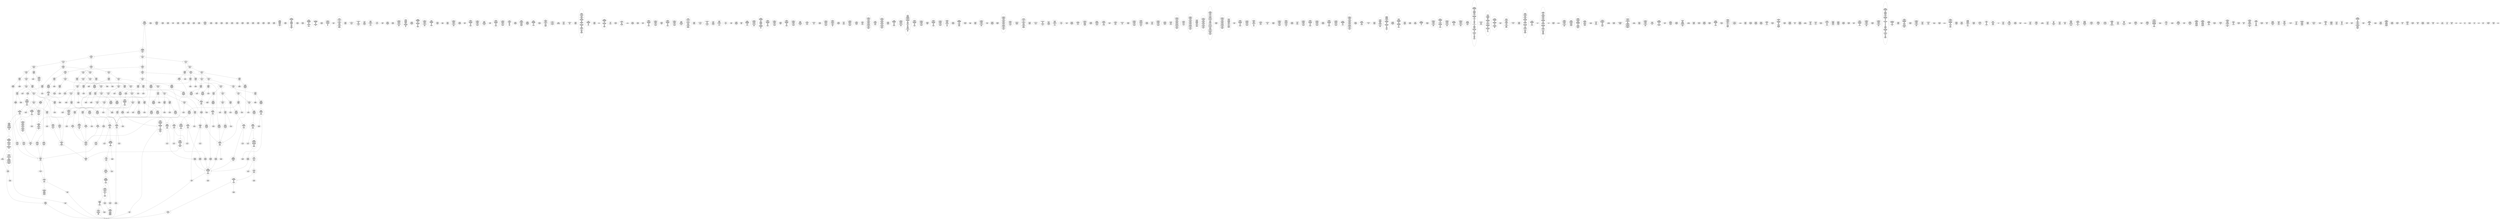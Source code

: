 /* Generated by GvGen v.1.0 (https://www.github.com/stricaud/gvgen) */

digraph G {
compound=true;
   node1 [label="[anywhere]"];
   node2 [label="# 0x0
PUSHX Data
PUSHX Data
MSTORE
PUSHX LogicData
CALLDATASIZE
LT
PUSHX Data
JUMPI
"];
   node3 [label="# 0xd
PUSHX Data
CALLDATALOAD
PUSHX BitData
SHR
PUSHX LogicData
GT
PUSHX Data
JUMPI
"];
   node4 [label="# 0x1e
PUSHX LogicData
GT
PUSHX Data
JUMPI
"];
   node5 [label="# 0x29
PUSHX LogicData
GT
PUSHX Data
JUMPI
"];
   node6 [label="# 0x34
PUSHX LogicData
EQ
PUSHX Data
JUMPI
"];
   node7 [label="# 0x3f
PUSHX LogicData
EQ
PUSHX Data
JUMPI
"];
   node8 [label="# 0x4a
PUSHX LogicData
EQ
PUSHX Data
JUMPI
"];
   node9 [label="# 0x55
PUSHX LogicData
EQ
PUSHX Data
JUMPI
"];
   node10 [label="# 0x60
PUSHX LogicData
EQ
PUSHX Data
JUMPI
"];
   node11 [label="# 0x6b
PUSHX LogicData
EQ
PUSHX Data
JUMPI
"];
   node12 [label="# 0x76
PUSHX Data
REVERT
"];
   node13 [label="# 0x7a
JUMPDEST
PUSHX LogicData
EQ
PUSHX Data
JUMPI
"];
   node14 [label="# 0x86
PUSHX LogicData
EQ
PUSHX Data
JUMPI
"];
   node15 [label="# 0x91
PUSHX LogicData
EQ
PUSHX Data
JUMPI
"];
   node16 [label="# 0x9c
PUSHX LogicData
EQ
PUSHX Data
JUMPI
"];
   node17 [label="# 0xa7
PUSHX LogicData
EQ
PUSHX Data
JUMPI
"];
   node18 [label="# 0xb2
PUSHX Data
REVERT
"];
   node19 [label="# 0xb6
JUMPDEST
PUSHX LogicData
GT
PUSHX Data
JUMPI
"];
   node20 [label="# 0xc2
PUSHX LogicData
EQ
PUSHX Data
JUMPI
"];
   node21 [label="# 0xcd
PUSHX LogicData
EQ
PUSHX Data
JUMPI
"];
   node22 [label="# 0xd8
PUSHX LogicData
EQ
PUSHX Data
JUMPI
"];
   node23 [label="# 0xe3
PUSHX LogicData
EQ
PUSHX Data
JUMPI
"];
   node24 [label="# 0xee
PUSHX LogicData
EQ
PUSHX Data
JUMPI
"];
   node25 [label="# 0xf9
PUSHX Data
REVERT
"];
   node26 [label="# 0xfd
JUMPDEST
PUSHX LogicData
EQ
PUSHX Data
JUMPI
"];
   node27 [label="# 0x109
PUSHX LogicData
EQ
PUSHX Data
JUMPI
"];
   node28 [label="# 0x114
PUSHX LogicData
EQ
PUSHX Data
JUMPI
"];
   node29 [label="# 0x11f
PUSHX LogicData
EQ
PUSHX Data
JUMPI
"];
   node30 [label="# 0x12a
PUSHX LogicData
EQ
PUSHX Data
JUMPI
"];
   node31 [label="# 0x135
PUSHX Data
REVERT
"];
   node32 [label="# 0x139
JUMPDEST
PUSHX LogicData
GT
PUSHX Data
JUMPI
"];
   node33 [label="# 0x145
PUSHX LogicData
GT
PUSHX Data
JUMPI
"];
   node34 [label="# 0x150
PUSHX LogicData
EQ
PUSHX Data
JUMPI
"];
   node35 [label="# 0x15b
PUSHX LogicData
EQ
PUSHX Data
JUMPI
"];
   node36 [label="# 0x166
PUSHX LogicData
EQ
PUSHX Data
JUMPI
"];
   node37 [label="# 0x171
PUSHX LogicData
EQ
PUSHX Data
JUMPI
"];
   node38 [label="# 0x17c
PUSHX LogicData
EQ
PUSHX Data
JUMPI
"];
   node39 [label="# 0x187
PUSHX LogicData
EQ
PUSHX Data
JUMPI
"];
   node40 [label="# 0x192
PUSHX Data
REVERT
"];
   node41 [label="# 0x196
JUMPDEST
PUSHX LogicData
EQ
PUSHX Data
JUMPI
"];
   node42 [label="# 0x1a2
PUSHX LogicData
EQ
PUSHX Data
JUMPI
"];
   node43 [label="# 0x1ad
PUSHX LogicData
EQ
PUSHX Data
JUMPI
"];
   node44 [label="# 0x1b8
PUSHX LogicData
EQ
PUSHX Data
JUMPI
"];
   node45 [label="# 0x1c3
PUSHX LogicData
EQ
PUSHX Data
JUMPI
"];
   node46 [label="# 0x1ce
PUSHX Data
REVERT
"];
   node47 [label="# 0x1d2
JUMPDEST
PUSHX LogicData
GT
PUSHX Data
JUMPI
"];
   node48 [label="# 0x1de
PUSHX LogicData
EQ
PUSHX Data
JUMPI
"];
   node49 [label="# 0x1e9
PUSHX LogicData
EQ
PUSHX Data
JUMPI
"];
   node50 [label="# 0x1f4
PUSHX LogicData
EQ
PUSHX Data
JUMPI
"];
   node51 [label="# 0x1ff
PUSHX LogicData
EQ
PUSHX Data
JUMPI
"];
   node52 [label="# 0x20a
PUSHX LogicData
EQ
PUSHX Data
JUMPI
"];
   node53 [label="# 0x215
PUSHX Data
REVERT
"];
   node54 [label="# 0x219
JUMPDEST
PUSHX LogicData
EQ
PUSHX Data
JUMPI
"];
   node55 [label="# 0x225
PUSHX LogicData
EQ
PUSHX Data
JUMPI
"];
   node56 [label="# 0x230
PUSHX LogicData
EQ
PUSHX Data
JUMPI
"];
   node57 [label="# 0x23b
PUSHX LogicData
EQ
PUSHX Data
JUMPI
"];
   node58 [label="# 0x246
PUSHX LogicData
EQ
PUSHX Data
JUMPI
"];
   node59 [label="# 0x251
JUMPDEST
PUSHX Data
REVERT
"];
   node60 [label="# 0x256
JUMPDEST
CALLVALUE
ISZERO
PUSHX Data
JUMPI
"];
   node61 [label="# 0x25e
PUSHX Data
REVERT
"];
   node62 [label="# 0x262
JUMPDEST
PUSHX Data
PUSHX Data
CALLDATASIZE
PUSHX Data
PUSHX Data
JUMP
"];
   node63 [label="# 0x271
JUMPDEST
PUSHX Data
JUMP
"];
   node64 [label="# 0x276
JUMPDEST
PUSHX MemData
MLOAD
ISZERO
ISZERO
MSTORE
PUSHX ArithData
ADD
"];
   node65 [label="# 0x282
JUMPDEST
PUSHX MemData
MLOAD
SUB
RETURN
"];
   node66 [label="# 0x28b
JUMPDEST
CALLVALUE
ISZERO
PUSHX Data
JUMPI
"];
   node67 [label="# 0x293
PUSHX Data
REVERT
"];
   node68 [label="# 0x297
JUMPDEST
PUSHX Data
PUSHX Data
JUMP
"];
   node69 [label="# 0x2a0
JUMPDEST
PUSHX MemData
MLOAD
PUSHX Data
PUSHX Data
JUMP
"];
   node70 [label="# 0x2ad
JUMPDEST
CALLVALUE
ISZERO
PUSHX Data
JUMPI
"];
   node71 [label="# 0x2b5
PUSHX Data
REVERT
"];
   node72 [label="# 0x2b9
JUMPDEST
PUSHX Data
PUSHX Data
CALLDATASIZE
PUSHX Data
PUSHX Data
JUMP
"];
   node73 [label="# 0x2c8
JUMPDEST
PUSHX Data
JUMP
"];
   node74 [label="# 0x2cd
JUMPDEST
PUSHX MemData
MLOAD
PUSHX ArithData
PUSHX BitData
PUSHX BitData
SHL
SUB
AND
MSTORE
PUSHX ArithData
ADD
PUSHX Data
JUMP
"];
   node75 [label="# 0x2e5
JUMPDEST
CALLVALUE
ISZERO
PUSHX Data
JUMPI
"];
   node76 [label="# 0x2ed
PUSHX Data
REVERT
"];
   node77 [label="# 0x2f1
JUMPDEST
PUSHX Data
PUSHX Data
CALLDATASIZE
PUSHX Data
PUSHX Data
JUMP
"];
   node78 [label="# 0x300
JUMPDEST
PUSHX Data
JUMP
"];
   node79 [label="# 0x305
JUMPDEST
STOP
"];
   node80 [label="# 0x307
JUMPDEST
CALLVALUE
ISZERO
PUSHX Data
JUMPI
"];
   node81 [label="# 0x30f
PUSHX Data
REVERT
"];
   node82 [label="# 0x313
JUMPDEST
PUSHX Data
PUSHX StorData
SLOAD
JUMP
"];
   node83 [label="# 0x31d
JUMPDEST
PUSHX MemData
MLOAD
MSTORE
PUSHX ArithData
ADD
PUSHX Data
JUMP
"];
   node84 [label="# 0x32b
JUMPDEST
CALLVALUE
ISZERO
PUSHX Data
JUMPI
"];
   node85 [label="# 0x333
PUSHX Data
REVERT
"];
   node86 [label="# 0x337
JUMPDEST
PUSHX Data
PUSHX Data
CALLDATASIZE
PUSHX Data
PUSHX Data
JUMP
"];
   node87 [label="# 0x346
JUMPDEST
PUSHX Data
JUMP
"];
   node88 [label="# 0x34b
JUMPDEST
CALLVALUE
ISZERO
PUSHX Data
JUMPI
"];
   node89 [label="# 0x353
PUSHX Data
REVERT
"];
   node90 [label="# 0x357
JUMPDEST
PUSHX Data
PUSHX Data
CALLDATASIZE
PUSHX Data
PUSHX Data
JUMP
"];
   node91 [label="# 0x366
JUMPDEST
PUSHX Data
JUMP
"];
   node92 [label="# 0x36b
JUMPDEST
CALLVALUE
ISZERO
PUSHX Data
JUMPI
"];
   node93 [label="# 0x373
PUSHX Data
REVERT
"];
   node94 [label="# 0x377
JUMPDEST
PUSHX Data
PUSHX StorData
SLOAD
PUSHX StorData
SLOAD
SUB
PUSHX BitData
NOT
ADD
JUMP
"];
   node95 [label="# 0x389
JUMPDEST
CALLVALUE
ISZERO
PUSHX Data
JUMPI
"];
   node96 [label="# 0x391
PUSHX Data
REVERT
"];
   node97 [label="# 0x395
JUMPDEST
PUSHX Data
PUSHX Data
CALLDATASIZE
PUSHX Data
PUSHX Data
JUMP
"];
   node98 [label="# 0x3a4
JUMPDEST
PUSHX Data
JUMP
"];
   node99 [label="# 0x3a9
JUMPDEST
CALLVALUE
ISZERO
PUSHX Data
JUMPI
"];
   node100 [label="# 0x3b1
PUSHX Data
REVERT
"];
   node101 [label="# 0x3b5
JUMPDEST
PUSHX Data
PUSHX StorData
SLOAD
JUMP
"];
   node102 [label="# 0x3bf
JUMPDEST
CALLVALUE
ISZERO
PUSHX Data
JUMPI
"];
   node103 [label="# 0x3c7
PUSHX Data
REVERT
"];
   node104 [label="# 0x3cb
JUMPDEST
PUSHX Data
PUSHX Data
JUMP
"];
   node105 [label="# 0x3d4
JUMPDEST
CALLVALUE
ISZERO
PUSHX Data
JUMPI
"];
   node106 [label="# 0x3dc
PUSHX Data
REVERT
"];
   node107 [label="# 0x3e0
JUMPDEST
PUSHX Data
PUSHX Data
CALLDATASIZE
PUSHX Data
PUSHX Data
JUMP
"];
   node108 [label="# 0x3ef
JUMPDEST
PUSHX Data
JUMP
"];
   node109 [label="# 0x3f4
JUMPDEST
CALLVALUE
ISZERO
PUSHX Data
JUMPI
"];
   node110 [label="# 0x3fc
PUSHX Data
REVERT
"];
   node111 [label="# 0x400
JUMPDEST
PUSHX Data
PUSHX Data
CALLDATASIZE
PUSHX Data
PUSHX Data
JUMP
"];
   node112 [label="# 0x40f
JUMPDEST
PUSHX Data
JUMP
"];
   node113 [label="# 0x414
JUMPDEST
PUSHX MemData
MLOAD
PUSHX Data
PUSHX Data
JUMP
"];
   node114 [label="# 0x421
JUMPDEST
CALLVALUE
ISZERO
PUSHX Data
JUMPI
"];
   node115 [label="# 0x429
PUSHX Data
REVERT
"];
   node116 [label="# 0x42d
JUMPDEST
PUSHX Data
PUSHX Data
CALLDATASIZE
PUSHX Data
PUSHX Data
JUMP
"];
   node117 [label="# 0x43c
JUMPDEST
PUSHX Data
JUMP
"];
   node118 [label="# 0x441
JUMPDEST
CALLVALUE
ISZERO
PUSHX Data
JUMPI
"];
   node119 [label="# 0x449
PUSHX Data
REVERT
"];
   node120 [label="# 0x44d
JUMPDEST
PUSHX Data
PUSHX Data
CALLDATASIZE
PUSHX Data
PUSHX Data
JUMP
"];
   node121 [label="# 0x45c
JUMPDEST
PUSHX Data
JUMP
"];
   node122 [label="# 0x461
JUMPDEST
CALLVALUE
ISZERO
PUSHX Data
JUMPI
"];
   node123 [label="# 0x469
PUSHX Data
REVERT
"];
   node124 [label="# 0x46d
JUMPDEST
PUSHX StorData
SLOAD
PUSHX Data
PUSHX Data
DIV
PUSHX BitData
AND
JUMP
"];
   node125 [label="# 0x481
JUMPDEST
CALLVALUE
ISZERO
PUSHX Data
JUMPI
"];
   node126 [label="# 0x489
PUSHX Data
REVERT
"];
   node127 [label="# 0x48d
JUMPDEST
PUSHX Data
PUSHX Data
JUMP
"];
   node128 [label="# 0x496
JUMPDEST
CALLVALUE
ISZERO
PUSHX Data
JUMPI
"];
   node129 [label="# 0x49e
PUSHX Data
REVERT
"];
   node130 [label="# 0x4a2
JUMPDEST
PUSHX StorData
SLOAD
PUSHX Data
PUSHX BitData
AND
JUMP
"];
   node131 [label="# 0x4b0
JUMPDEST
CALLVALUE
ISZERO
PUSHX Data
JUMPI
"];
   node132 [label="# 0x4b8
PUSHX Data
REVERT
"];
   node133 [label="# 0x4bc
JUMPDEST
PUSHX Data
PUSHX Data
JUMP
"];
   node134 [label="# 0x4c5
JUMPDEST
CALLVALUE
ISZERO
PUSHX Data
JUMPI
"];
   node135 [label="# 0x4cd
PUSHX Data
REVERT
"];
   node136 [label="# 0x4d1
JUMPDEST
PUSHX Data
PUSHX Data
CALLDATASIZE
PUSHX Data
PUSHX Data
JUMP
"];
   node137 [label="# 0x4e0
JUMPDEST
PUSHX Data
JUMP
"];
   node138 [label="# 0x4e5
JUMPDEST
CALLVALUE
ISZERO
PUSHX Data
JUMPI
"];
   node139 [label="# 0x4ed
PUSHX Data
REVERT
"];
   node140 [label="# 0x4f1
JUMPDEST
PUSHX StorData
SLOAD
PUSHX Data
PUSHX Data
DIV
PUSHX BitData
AND
JUMP
"];
   node141 [label="# 0x504
JUMPDEST
CALLVALUE
ISZERO
PUSHX Data
JUMPI
"];
   node142 [label="# 0x50c
PUSHX Data
REVERT
"];
   node143 [label="# 0x510
JUMPDEST
PUSHX Data
PUSHX Data
CALLDATASIZE
PUSHX Data
PUSHX Data
JUMP
"];
   node144 [label="# 0x51f
JUMPDEST
PUSHX Data
JUMP
"];
   node145 [label="# 0x524
JUMPDEST
CALLVALUE
ISZERO
PUSHX Data
JUMPI
"];
   node146 [label="# 0x52c
PUSHX Data
REVERT
"];
   node147 [label="# 0x530
JUMPDEST
PUSHX Data
PUSHX Data
JUMP
"];
   node148 [label="# 0x539
JUMPDEST
CALLVALUE
ISZERO
PUSHX Data
JUMPI
"];
   node149 [label="# 0x541
PUSHX Data
REVERT
"];
   node150 [label="# 0x545
JUMPDEST
PUSHX Data
PUSHX Data
CALLDATASIZE
PUSHX Data
PUSHX Data
JUMP
"];
   node151 [label="# 0x554
JUMPDEST
PUSHX Data
JUMP
"];
   node152 [label="# 0x559
JUMPDEST
CALLVALUE
ISZERO
PUSHX Data
JUMPI
"];
   node153 [label="# 0x561
PUSHX Data
REVERT
"];
   node154 [label="# 0x565
JUMPDEST
PUSHX Data
PUSHX Data
CALLDATASIZE
PUSHX Data
PUSHX Data
JUMP
"];
   node155 [label="# 0x574
JUMPDEST
PUSHX Data
JUMP
"];
   node156 [label="# 0x579
JUMPDEST
CALLVALUE
ISZERO
PUSHX Data
JUMPI
"];
   node157 [label="# 0x581
PUSHX Data
REVERT
"];
   node158 [label="# 0x585
JUMPDEST
PUSHX StorData
SLOAD
PUSHX ArithData
PUSHX BitData
PUSHX BitData
SHL
SUB
AND
PUSHX Data
JUMP
"];
   node159 [label="# 0x597
JUMPDEST
CALLVALUE
ISZERO
PUSHX Data
JUMPI
"];
   node160 [label="# 0x59f
PUSHX Data
REVERT
"];
   node161 [label="# 0x5a3
JUMPDEST
PUSHX Data
PUSHX StorData
SLOAD
JUMP
"];
   node162 [label="# 0x5ad
JUMPDEST
CALLVALUE
ISZERO
PUSHX Data
JUMPI
"];
   node163 [label="# 0x5b5
PUSHX Data
REVERT
"];
   node164 [label="# 0x5b9
JUMPDEST
PUSHX Data
PUSHX Data
JUMP
"];
   node165 [label="# 0x5c2
JUMPDEST
PUSHX Data
PUSHX Data
CALLDATASIZE
PUSHX Data
PUSHX Data
JUMP
"];
   node166 [label="# 0x5d0
JUMPDEST
PUSHX Data
JUMP
"];
   node167 [label="# 0x5d5
JUMPDEST
CALLVALUE
ISZERO
PUSHX Data
JUMPI
"];
   node168 [label="# 0x5dd
PUSHX Data
REVERT
"];
   node169 [label="# 0x5e1
JUMPDEST
PUSHX Data
PUSHX Data
CALLDATASIZE
PUSHX Data
PUSHX Data
JUMP
"];
   node170 [label="# 0x5f0
JUMPDEST
PUSHX Data
JUMP
"];
   node171 [label="# 0x5f5
JUMPDEST
CALLVALUE
ISZERO
PUSHX Data
JUMPI
"];
   node172 [label="# 0x5fd
PUSHX Data
REVERT
"];
   node173 [label="# 0x601
JUMPDEST
PUSHX Data
PUSHX Data
JUMP
"];
   node174 [label="# 0x60a
JUMPDEST
CALLVALUE
ISZERO
PUSHX Data
JUMPI
"];
   node175 [label="# 0x612
PUSHX Data
REVERT
"];
   node176 [label="# 0x616
JUMPDEST
PUSHX Data
PUSHX Data
CALLDATASIZE
PUSHX Data
PUSHX Data
JUMP
"];
   node177 [label="# 0x625
JUMPDEST
PUSHX Data
JUMP
"];
   node178 [label="# 0x62a
JUMPDEST
CALLVALUE
ISZERO
PUSHX Data
JUMPI
"];
   node179 [label="# 0x632
PUSHX Data
REVERT
"];
   node180 [label="# 0x636
JUMPDEST
PUSHX Data
PUSHX Data
CALLDATASIZE
PUSHX Data
PUSHX Data
JUMP
"];
   node181 [label="# 0x645
JUMPDEST
PUSHX Data
JUMP
"];
   node182 [label="# 0x64a
JUMPDEST
CALLVALUE
ISZERO
PUSHX Data
JUMPI
"];
   node183 [label="# 0x652
PUSHX Data
REVERT
"];
   node184 [label="# 0x656
JUMPDEST
PUSHX Data
PUSHX Data
CALLDATASIZE
PUSHX Data
PUSHX Data
JUMP
"];
   node185 [label="# 0x665
JUMPDEST
PUSHX Data
JUMP
"];
   node186 [label="# 0x66a
JUMPDEST
CALLVALUE
ISZERO
PUSHX Data
JUMPI
"];
   node187 [label="# 0x672
PUSHX Data
REVERT
"];
   node188 [label="# 0x676
JUMPDEST
PUSHX Data
PUSHX Data
CALLDATASIZE
PUSHX Data
PUSHX Data
JUMP
"];
   node189 [label="# 0x685
JUMPDEST
PUSHX Data
JUMP
"];
   node190 [label="# 0x68a
JUMPDEST
PUSHX Data
PUSHX Data
CALLDATASIZE
PUSHX Data
PUSHX Data
JUMP
"];
   node191 [label="# 0x698
JUMPDEST
PUSHX Data
JUMP
"];
   node192 [label="# 0x69d
JUMPDEST
CALLVALUE
ISZERO
PUSHX Data
JUMPI
"];
   node193 [label="# 0x6a5
PUSHX Data
REVERT
"];
   node194 [label="# 0x6a9
JUMPDEST
PUSHX Data
PUSHX StorData
SLOAD
JUMP
"];
   node195 [label="# 0x6b3
JUMPDEST
CALLVALUE
ISZERO
PUSHX Data
JUMPI
"];
   node196 [label="# 0x6bb
PUSHX Data
REVERT
"];
   node197 [label="# 0x6bf
JUMPDEST
PUSHX Data
PUSHX Data
CALLDATASIZE
PUSHX Data
PUSHX Data
JUMP
"];
   node198 [label="# 0x6ce
JUMPDEST
PUSHX Data
PUSHX Data
MSTORE
PUSHX Data
MSTORE
PUSHX Data
SHA3
SLOAD
PUSHX BitData
AND
JUMP
"];
   node199 [label="# 0x6e3
JUMPDEST
CALLVALUE
ISZERO
PUSHX Data
JUMPI
"];
   node200 [label="# 0x6eb
PUSHX Data
REVERT
"];
   node201 [label="# 0x6ef
JUMPDEST
PUSHX Data
PUSHX Data
CALLDATASIZE
PUSHX Data
PUSHX Data
JUMP
"];
   node202 [label="# 0x6fe
JUMPDEST
PUSHX Data
JUMP
"];
   node203 [label="# 0x703
JUMPDEST
CALLVALUE
ISZERO
PUSHX Data
JUMPI
"];
   node204 [label="# 0x70b
PUSHX Data
REVERT
"];
   node205 [label="# 0x70f
JUMPDEST
PUSHX Data
PUSHX Data
CALLDATASIZE
PUSHX Data
PUSHX Data
JUMP
"];
   node206 [label="# 0x71e
JUMPDEST
PUSHX ArithData
PUSHX BitData
PUSHX BitData
SHL
SUB
AND
PUSHX Data
MSTORE
PUSHX Data
PUSHX Data
MSTORE
PUSHX Data
SHA3
AND
MSTORE
MSTORE
SHA3
SLOAD
PUSHX BitData
AND
JUMP
"];
   node207 [label="# 0x74c
JUMPDEST
CALLVALUE
ISZERO
PUSHX Data
JUMPI
"];
   node208 [label="# 0x754
PUSHX Data
REVERT
"];
   node209 [label="# 0x758
JUMPDEST
PUSHX Data
PUSHX Data
CALLDATASIZE
PUSHX Data
PUSHX Data
JUMP
"];
   node210 [label="# 0x767
JUMPDEST
PUSHX Data
JUMP
"];
   node211 [label="# 0x76c
JUMPDEST
CALLVALUE
ISZERO
PUSHX Data
JUMPI
"];
   node212 [label="# 0x774
PUSHX Data
REVERT
"];
   node213 [label="# 0x778
JUMPDEST
PUSHX Data
PUSHX Data
CALLDATASIZE
PUSHX Data
PUSHX Data
JUMP
"];
   node214 [label="# 0x787
JUMPDEST
PUSHX Data
JUMP
"];
   node215 [label="# 0x78c
JUMPDEST
PUSHX Data
PUSHX ArithData
PUSHX BitData
PUSHX BitData
SHL
SUB
NOT
AND
PUSHX BitData
PUSHX BitData
SHL
EQ
PUSHX Data
JUMPI
"];
   node216 [label="# 0x7a8
PUSHX ArithData
PUSHX BitData
PUSHX BitData
SHL
SUB
NOT
AND
PUSHX BitData
PUSHX BitData
SHL
EQ
"];
   node217 [label="# 0x7bd
JUMPDEST
PUSHX Data
JUMPI
"];
   node218 [label="# 0x7c3
PUSHX BitData
PUSHX BitData
SHL
PUSHX ArithData
PUSHX BitData
PUSHX BitData
SHL
SUB
NOT
AND
EQ
"];
   node219 [label="# 0x7d8
JUMPDEST
JUMP
"];
   node220 [label="# 0x7de
JUMPDEST
PUSHX Data
PUSHX StorData
SLOAD
PUSHX Data
PUSHX Data
JUMP
"];
   node221 [label="# 0x7ed
JUMPDEST
PUSHX ArithData
ADD
PUSHX ArithData
DIV
MUL
PUSHX ArithData
ADD
PUSHX MemData
MLOAD
ADD
PUSHX Data
MSTORE
MSTORE
PUSHX ArithData
ADD
SLOAD
PUSHX Data
PUSHX Data
JUMP
"];
   node222 [label="# 0x819
JUMPDEST
ISZERO
PUSHX Data
JUMPI
"];
   node223 [label="# 0x820
PUSHX LogicData
LT
PUSHX Data
JUMPI
"];
   node224 [label="# 0x828
PUSHX ArithData
SLOAD
DIV
MUL
MSTORE
PUSHX ArithData
ADD
PUSHX Data
JUMP
"];
   node225 [label="# 0x83b
JUMPDEST
ADD
PUSHX Data
MSTORE
PUSHX Data
PUSHX Data
SHA3
"];
   node226 [label="# 0x849
JUMPDEST
SLOAD
MSTORE
PUSHX ArithData
ADD
PUSHX ArithData
ADD
GT
PUSHX Data
JUMPI
"];
   node227 [label="# 0x85d
SUB
PUSHX BitData
AND
ADD
"];
   node228 [label="# 0x866
JUMPDEST
JUMP
"];
   node229 [label="# 0x870
JUMPDEST
PUSHX Data
PUSHX Data
PUSHX Data
JUMP
"];
   node230 [label="# 0x87b
JUMPDEST
PUSHX Data
JUMPI
"];
   node231 [label="# 0x880
PUSHX MemData
MLOAD
PUSHX BitData
PUSHX BitData
SHL
MSTORE
PUSHX ArithData
ADD
PUSHX MemData
MLOAD
SUB
REVERT
"];
   node232 [label="# 0x898
JUMPDEST
PUSHX Data
MSTORE
PUSHX Data
PUSHX Data
MSTORE
PUSHX Data
SHA3
SLOAD
PUSHX ArithData
PUSHX BitData
PUSHX BitData
SHL
SUB
AND
JUMP
"];
   node233 [label="# 0x8b4
JUMPDEST
PUSHX Data
PUSHX Data
PUSHX Data
JUMP
"];
   node234 [label="# 0x8bf
JUMPDEST
PUSHX ArithData
PUSHX BitData
PUSHX BitData
SHL
SUB
AND
PUSHX ArithData
PUSHX BitData
PUSHX BitData
SHL
SUB
AND
EQ
ISZERO
PUSHX Data
JUMPI
"];
   node235 [label="# 0x8dc
PUSHX MemData
MLOAD
PUSHX BitData
PUSHX BitData
SHL
MSTORE
PUSHX ArithData
ADD
PUSHX MemData
MLOAD
SUB
REVERT
"];
   node236 [label="# 0x8f4
JUMPDEST
CALLER
PUSHX ArithData
PUSHX BitData
PUSHX BitData
SHL
SUB
AND
EQ
ISZERO
PUSHX Data
JUMPI
"];
   node237 [label="# 0x908
PUSHX Data
CALLER
PUSHX Data
JUMP
"];
   node238 [label="# 0x912
JUMPDEST
ISZERO
"];
   node239 [label="# 0x914
JUMPDEST
ISZERO
PUSHX Data
JUMPI
"];
   node240 [label="# 0x91a
PUSHX MemData
MLOAD
PUSHX BitData
PUSHX BitData
SHL
MSTORE
PUSHX ArithData
ADD
PUSHX MemData
MLOAD
SUB
REVERT
"];
   node241 [label="# 0x932
JUMPDEST
PUSHX Data
PUSHX Data
JUMP
"];
   node242 [label="# 0x93d
JUMPDEST
JUMP
"];
   node243 [label="# 0x942
JUMPDEST
PUSHX StorData
SLOAD
PUSHX ArithData
PUSHX BitData
PUSHX BitData
SHL
SUB
AND
CALLER
EQ
PUSHX Data
JUMPI
"];
   node244 [label="# 0x955
PUSHX MemData
MLOAD
PUSHX BitData
PUSHX BitData
SHL
MSTORE
PUSHX ArithData
ADD
PUSHX Data
PUSHX Data
JUMP
"];
   node245 [label="# 0x96c
JUMPDEST
PUSHX MemData
MLOAD
SUB
REVERT
"];
   node246 [label="# 0x975
JUMPDEST
MLOAD
PUSHX Data
PUSHX Data
PUSHX ArithData
ADD
PUSHX Data
JUMP
"];
   node247 [label="# 0x988
JUMPDEST
JUMP
"];
   node248 [label="# 0x98c
JUMPDEST
PUSHX StorData
SLOAD
PUSHX ArithData
PUSHX BitData
PUSHX BitData
SHL
SUB
AND
CALLER
EQ
PUSHX Data
JUMPI
"];
   node249 [label="# 0x99f
PUSHX MemData
MLOAD
PUSHX BitData
PUSHX BitData
SHL
MSTORE
PUSHX ArithData
ADD
PUSHX Data
PUSHX Data
JUMP
"];
   node250 [label="# 0x9b6
JUMPDEST
PUSHX StorData
SLOAD
PUSHX BitData
NOT
AND
ISZERO
ISZERO
OR
SSTORE
JUMP
"];
   node251 [label="# 0x9c9
JUMPDEST
PUSHX Data
PUSHX Data
JUMP
"];
   node252 [label="# 0x9d4
JUMPDEST
PUSHX StorData
SLOAD
PUSHX ArithData
PUSHX BitData
PUSHX BitData
SHL
SUB
AND
CALLER
EQ
PUSHX Data
JUMPI
"];
   node253 [label="# 0x9e7
PUSHX MemData
MLOAD
PUSHX BitData
PUSHX BitData
SHL
MSTORE
PUSHX ArithData
ADD
PUSHX Data
PUSHX Data
JUMP
"];
   node254 [label="# 0x9fe
JUMPDEST
PUSHX LogicData
PUSHX StorData
SLOAD
EQ
ISZERO
PUSHX Data
JUMPI
"];
   node255 [label="# 0xa0a
PUSHX MemData
MLOAD
PUSHX BitData
PUSHX BitData
SHL
MSTORE
PUSHX Data
PUSHX ArithData
ADD
MSTORE
PUSHX Data
PUSHX ArithData
ADD
MSTORE
PUSHX Data
PUSHX ArithData
ADD
MSTORE
PUSHX ArithData
ADD
PUSHX Data
JUMP
"];
   node256 [label="# 0xa51
JUMPDEST
PUSHX Data
PUSHX Data
SSTORE
PUSHX Data
PUSHX Data
PUSHX StorData
SLOAD
PUSHX ArithData
PUSHX BitData
PUSHX BitData
SHL
SUB
AND
JUMP
"];
   node257 [label="# 0xa6a
JUMPDEST
PUSHX ArithData
PUSHX BitData
PUSHX BitData
SHL
SUB
AND
SELFBALANCE
PUSHX MemData
MLOAD
PUSHX Data
PUSHX MemData
MLOAD
SUB
GAS
CALL
RETURNDATASIZE
PUSHX LogicData
EQ
PUSHX Data
JUMPI
"];
   node258 [label="# 0xa93
PUSHX MemData
MLOAD
PUSHX BitData
NOT
PUSHX ArithData
RETURNDATASIZE
ADD
AND
ADD
PUSHX Data
MSTORE
RETURNDATASIZE
MSTORE
RETURNDATASIZE
PUSHX Data
PUSHX ArithData
ADD
RETURNDATACOPY
PUSHX Data
JUMP
"];
   node259 [label="# 0xab4
JUMPDEST
PUSHX Data
"];
   node260 [label="# 0xab9
JUMPDEST
PUSHX Data
JUMPI
"];
   node261 [label="# 0xac3
PUSHX Data
REVERT
"];
   node262 [label="# 0xac7
JUMPDEST
PUSHX Data
PUSHX Data
SSTORE
JUMP
"];
   node263 [label="# 0xacf
JUMPDEST
PUSHX Data
PUSHX MemData
MLOAD
PUSHX ArithData
ADD
PUSHX Data
MSTORE
PUSHX Data
MSTORE
PUSHX Data
JUMP
"];
   node264 [label="# 0xaea
JUMPDEST
PUSHX Data
PUSHX Data
PUSHX Data
PUSHX Data
JUMP
"];
   node265 [label="# 0xaf7
JUMPDEST
PUSHX Data
PUSHX ArithData
PUSHX BitData
PUSHX BitData
SHL
SUB
GT
ISZERO
PUSHX Data
JUMPI
"];
   node266 [label="# 0xb0c
PUSHX Data
PUSHX Data
JUMP
"];
   node267 [label="# 0xb13
JUMPDEST
PUSHX MemData
MLOAD
MSTORE
PUSHX ArithData
MUL
PUSHX ArithData
ADD
ADD
PUSHX Data
MSTORE
ISZERO
PUSHX Data
JUMPI
"];
   node268 [label="# 0xb2d
PUSHX ArithData
ADD
PUSHX ArithData
MUL
CALLDATASIZE
CALLDATACOPY
ADD
"];
   node269 [label="# 0xb3c
JUMPDEST
PUSHX Data
PUSHX Data
"];
   node270 [label="# 0xb45
JUMPDEST
LT
ISZERO
PUSHX Data
JUMPI
"];
   node271 [label="# 0xb4f
PUSHX StorData
SLOAD
GT
ISZERO
"];
   node272 [label="# 0xb56
JUMPDEST
ISZERO
PUSHX Data
JUMPI
"];
   node273 [label="# 0xb5c
PUSHX Data
MSTORE
PUSHX Data
PUSHX ArithData
MSTORE
PUSHX Data
SHA3
MLOAD
PUSHX ArithData
ADD
MSTORE
SLOAD
PUSHX ArithData
PUSHX BitData
PUSHX BitData
SHL
SUB
AND
MSTORE
PUSHX BitData
PUSHX BitData
SHL
DIV
PUSHX ArithData
PUSHX BitData
PUSHX BitData
SHL
SUB
AND
ADD
MSTORE
PUSHX BitData
PUSHX BitData
SHL
DIV
PUSHX BitData
AND
ISZERO
ISZERO
ADD
MSTORE
PUSHX Data
JUMPI
"];
   node274 [label="# 0xbb5
MLOAD
PUSHX ArithData
PUSHX BitData
PUSHX BitData
SHL
SUB
AND
ISZERO
ISZERO
"];
   node275 [label="# 0xbc3
JUMPDEST
ISZERO
PUSHX Data
JUMPI
"];
   node276 [label="# 0xbc9
MLOAD
"];
   node277 [label="# 0xbcd
JUMPDEST
PUSHX ArithData
PUSHX BitData
PUSHX BitData
SHL
SUB
AND
PUSHX ArithData
PUSHX BitData
PUSHX BitData
SHL
SUB
AND
EQ
ISZERO
PUSHX Data
JUMPI
"];
   node278 [label="# 0xbe8
MLOAD
LT
PUSHX Data
JUMPI
"];
   node279 [label="# 0xbf3
PUSHX Data
PUSHX Data
JUMP
"];
   node280 [label="# 0xbfa
JUMPDEST
PUSHX ArithData
MUL
ADD
ADD
MSTORE
PUSHX Data
PUSHX Data
JUMP
"];
   node281 [label="# 0xc0f
JUMPDEST
"];
   node282 [label="# 0xc13
JUMPDEST
PUSHX Data
PUSHX Data
JUMP
"];
   node283 [label="# 0xc1d
JUMPDEST
PUSHX Data
JUMP
"];
   node284 [label="# 0xc26
JUMPDEST
JUMP
"];
   node285 [label="# 0xc31
JUMPDEST
PUSHX StorData
SLOAD
PUSHX ArithData
PUSHX BitData
PUSHX BitData
SHL
SUB
AND
CALLER
EQ
PUSHX Data
JUMPI
"];
   node286 [label="# 0xc44
PUSHX MemData
MLOAD
PUSHX BitData
PUSHX BitData
SHL
MSTORE
PUSHX ArithData
ADD
PUSHX Data
PUSHX Data
JUMP
"];
   node287 [label="# 0xc5b
JUMPDEST
PUSHX Data
SSTORE
JUMP
"];
   node288 [label="# 0xc60
JUMPDEST
PUSHX StorData
SLOAD
PUSHX ArithData
PUSHX BitData
PUSHX BitData
SHL
SUB
AND
CALLER
EQ
PUSHX Data
JUMPI
"];
   node289 [label="# 0xc73
PUSHX MemData
MLOAD
PUSHX BitData
PUSHX BitData
SHL
MSTORE
PUSHX ArithData
ADD
PUSHX Data
PUSHX Data
JUMP
"];
   node290 [label="# 0xc8a
JUMPDEST
MLOAD
PUSHX Data
PUSHX Data
PUSHX ArithData
ADD
PUSHX Data
JUMP
"];
   node291 [label="# 0xc9d
JUMPDEST
PUSHX StorData
SLOAD
PUSHX Data
PUSHX Data
JUMP
"];
   node292 [label="# 0xcaa
JUMPDEST
PUSHX ArithData
ADD
PUSHX ArithData
DIV
MUL
PUSHX ArithData
ADD
PUSHX MemData
MLOAD
ADD
PUSHX Data
MSTORE
MSTORE
PUSHX ArithData
ADD
SLOAD
PUSHX Data
PUSHX Data
JUMP
"];
   node293 [label="# 0xcd6
JUMPDEST
ISZERO
PUSHX Data
JUMPI
"];
   node294 [label="# 0xcdd
PUSHX LogicData
LT
PUSHX Data
JUMPI
"];
   node295 [label="# 0xce5
PUSHX ArithData
SLOAD
DIV
MUL
MSTORE
PUSHX ArithData
ADD
PUSHX Data
JUMP
"];
   node296 [label="# 0xcf8
JUMPDEST
ADD
PUSHX Data
MSTORE
PUSHX Data
PUSHX Data
SHA3
"];
   node297 [label="# 0xd06
JUMPDEST
SLOAD
MSTORE
PUSHX ArithData
ADD
PUSHX ArithData
ADD
GT
PUSHX Data
JUMPI
"];
   node298 [label="# 0xd1a
SUB
PUSHX BitData
AND
ADD
"];
   node299 [label="# 0xd23
JUMPDEST
JUMP
"];
   node300 [label="# 0xd2b
JUMPDEST
PUSHX StorData
SLOAD
PUSHX Data
PUSHX Data
JUMP
"];
   node301 [label="# 0xd38
JUMPDEST
PUSHX Data
PUSHX Data
PUSHX Data
JUMP
"];
   node302 [label="# 0xd43
JUMPDEST
MLOAD
JUMP
"];
   node303 [label="# 0xd4a
JUMPDEST
PUSHX Data
PUSHX ArithData
PUSHX BitData
PUSHX BitData
SHL
SUB
AND
PUSHX Data
JUMPI
"];
   node304 [label="# 0xd5b
PUSHX MemData
MLOAD
PUSHX BitData
PUSHX BitData
SHL
MSTORE
PUSHX ArithData
ADD
PUSHX MemData
MLOAD
SUB
REVERT
"];
   node305 [label="# 0xd73
JUMPDEST
PUSHX ArithData
PUSHX BitData
PUSHX BitData
SHL
SUB
AND
PUSHX Data
MSTORE
PUSHX Data
PUSHX Data
MSTORE
PUSHX Data
SHA3
SLOAD
PUSHX ArithData
PUSHX BitData
PUSHX BitData
SHL
SUB
AND
JUMP
"];
   node306 [label="# 0xd98
JUMPDEST
PUSHX StorData
SLOAD
PUSHX ArithData
PUSHX BitData
PUSHX BitData
SHL
SUB
AND
CALLER
EQ
PUSHX Data
JUMPI
"];
   node307 [label="# 0xdab
PUSHX MemData
MLOAD
PUSHX BitData
PUSHX BitData
SHL
MSTORE
PUSHX ArithData
ADD
PUSHX Data
PUSHX Data
JUMP
"];
   node308 [label="# 0xdc2
JUMPDEST
PUSHX Data
PUSHX Data
PUSHX Data
JUMP
"];
   node309 [label="# 0xdcc
JUMPDEST
JUMP
"];
   node310 [label="# 0xdce
JUMPDEST
PUSHX StorData
SLOAD
PUSHX ArithData
PUSHX BitData
PUSHX BitData
SHL
SUB
AND
CALLER
EQ
PUSHX Data
JUMPI
"];
   node311 [label="# 0xde1
PUSHX MemData
MLOAD
PUSHX BitData
PUSHX BitData
SHL
MSTORE
PUSHX ArithData
ADD
PUSHX Data
PUSHX Data
JUMP
"];
   node312 [label="# 0xdf8
JUMPDEST
PUSHX Data
SSTORE
JUMP
"];
   node313 [label="# 0xdfd
JUMPDEST
PUSHX StorData
SLOAD
PUSHX ArithData
PUSHX BitData
PUSHX BitData
SHL
SUB
AND
CALLER
EQ
PUSHX Data
JUMPI
"];
   node314 [label="# 0xe10
PUSHX MemData
MLOAD
PUSHX BitData
PUSHX BitData
SHL
MSTORE
PUSHX ArithData
ADD
PUSHX Data
PUSHX Data
JUMP
"];
   node315 [label="# 0xe27
JUMPDEST
MLOAD
PUSHX Data
PUSHX Data
PUSHX ArithData
ADD
PUSHX Data
JUMP
"];
   node316 [label="# 0xe3a
JUMPDEST
PUSHX Data
PUSHX StorData
SLOAD
PUSHX Data
PUSHX Data
JUMP
"];
   node317 [label="# 0xe49
JUMPDEST
PUSHX LogicData
GT
ISZERO
PUSHX Data
JUMPI
"];
   node318 [label="# 0xe55
PUSHX StorData
SLOAD
GT
ISZERO
"];
   node319 [label="# 0xe5c
JUMPDEST
PUSHX Data
JUMPI
"];
   node320 [label="# 0xe61
PUSHX MemData
MLOAD
PUSHX BitData
PUSHX BitData
SHL
MSTORE
PUSHX ArithData
ADD
PUSHX Data
PUSHX Data
JUMP
"];
   node321 [label="# 0xe78
JUMPDEST
PUSHX StorData
SLOAD
PUSHX Data
PUSHX StorData
SLOAD
PUSHX StorData
SLOAD
SUB
PUSHX BitData
NOT
ADD
JUMP
"];
   node322 [label="# 0xe8d
JUMPDEST
PUSHX Data
PUSHX Data
JUMP
"];
   node323 [label="# 0xe97
JUMPDEST
GT
ISZERO
PUSHX Data
JUMPI
"];
   node324 [label="# 0xe9e
PUSHX MemData
MLOAD
PUSHX BitData
PUSHX BitData
SHL
MSTORE
PUSHX ArithData
ADD
PUSHX Data
PUSHX Data
JUMP
"];
   node325 [label="# 0xeb5
JUMPDEST
PUSHX StorData
SLOAD
PUSHX Data
PUSHX Data
JUMP
"];
   node326 [label="# 0xec4
JUMPDEST
CALLVALUE
LT
ISZERO
PUSHX Data
JUMPI
"];
   node327 [label="# 0xecc
PUSHX MemData
MLOAD
PUSHX BitData
PUSHX BitData
SHL
MSTORE
PUSHX Data
PUSHX ArithData
ADD
MSTORE
PUSHX Data
PUSHX ArithData
ADD
MSTORE
PUSHX BitData
PUSHX BitData
SHL
PUSHX ArithData
ADD
MSTORE
PUSHX ArithData
ADD
PUSHX Data
JUMP
"];
   node328 [label="# 0xf09
JUMPDEST
PUSHX StorData
SLOAD
PUSHX BitData
AND
ISZERO
PUSHX Data
JUMPI
"];
   node329 [label="# 0xf15
PUSHX MemData
MLOAD
PUSHX BitData
PUSHX BitData
SHL
MSTORE
PUSHX Data
PUSHX ArithData
ADD
MSTORE
PUSHX Data
PUSHX ArithData
ADD
MSTORE
PUSHX Data
PUSHX ArithData
ADD
MSTORE
PUSHX ArithData
ADD
PUSHX Data
JUMP
"];
   node330 [label="# 0xf5c
JUMPDEST
PUSHX Data
CALLER
PUSHX Data
JUMP
"];
   node331 [label="# 0xf66
JUMPDEST
PUSHX ArithData
PUSHX BitData
PUSHX BitData
SHL
SUB
AND
CALLER
EQ
ISZERO
PUSHX Data
JUMPI
"];
   node332 [label="# 0xf78
PUSHX MemData
MLOAD
PUSHX BitData
PUSHX BitData
SHL
MSTORE
PUSHX ArithData
ADD
PUSHX MemData
MLOAD
SUB
REVERT
"];
   node333 [label="# 0xf90
JUMPDEST
CALLER
PUSHX Data
MSTORE
PUSHX Data
PUSHX ArithData
MSTORE
PUSHX MemData
SHA3
PUSHX ArithData
PUSHX BitData
PUSHX BitData
SHL
SUB
AND
MSTORE
MSTORE
SHA3
SLOAD
PUSHX BitData
NOT
AND
ISZERO
ISZERO
OR
SSTORE
MLOAD
MSTORE
PUSHX Data
ADD
PUSHX MemData
MLOAD
SUB
LOGX
JUMP
"];
   node334 [label="# 0xffc
JUMPDEST
PUSHX StorData
SLOAD
PUSHX Data
PUSHX Data
JUMP
"];
   node335 [label="# 0x1009
JUMPDEST
PUSHX StorData
SLOAD
PUSHX ArithData
PUSHX BitData
PUSHX BitData
SHL
SUB
AND
CALLER
EQ
PUSHX Data
JUMPI
"];
   node336 [label="# 0x101c
PUSHX MemData
MLOAD
PUSHX BitData
PUSHX BitData
SHL
MSTORE
PUSHX ArithData
ADD
PUSHX Data
PUSHX Data
JUMP
"];
   node337 [label="# 0x1033
JUMPDEST
PUSHX Data
SSTORE
JUMP
"];
   node338 [label="# 0x1038
JUMPDEST
PUSHX StorData
SLOAD
PUSHX ArithData
PUSHX BitData
PUSHX BitData
SHL
SUB
AND
CALLER
EQ
PUSHX Data
JUMPI
"];
   node339 [label="# 0x104b
PUSHX MemData
MLOAD
PUSHX BitData
PUSHX BitData
SHL
MSTORE
PUSHX ArithData
ADD
PUSHX Data
PUSHX Data
JUMP
"];
   node340 [label="# 0x1062
JUMPDEST
PUSHX StorData
SLOAD
ISZERO
ISZERO
PUSHX ArithData
MUL
PUSHX BitData
NOT
AND
OR
SSTORE
JUMP
"];
   node341 [label="# 0x107c
JUMPDEST
PUSHX Data
PUSHX Data
JUMP
"];
   node342 [label="# 0x1087
JUMPDEST
PUSHX ArithData
PUSHX BitData
PUSHX BitData
SHL
SUB
AND
EXTCODESIZE
ISZERO
ISZERO
ISZERO
PUSHX Data
JUMPI
"];
   node343 [label="# 0x109b
PUSHX Data
PUSHX Data
JUMP
"];
   node344 [label="# 0x10a7
JUMPDEST
ISZERO
"];
   node345 [label="# 0x10a9
JUMPDEST
ISZERO
PUSHX Data
JUMPI
"];
   node346 [label="# 0x10af
PUSHX MemData
MLOAD
PUSHX BitData
PUSHX BitData
SHL
MSTORE
PUSHX ArithData
ADD
PUSHX MemData
MLOAD
SUB
REVERT
"];
   node347 [label="# 0x10c7
JUMPDEST
JUMP
"];
   node348 [label="# 0x10cd
JUMPDEST
PUSHX Data
PUSHX Data
PUSHX Data
JUMP
"];
   node349 [label="# 0x10d8
JUMPDEST
PUSHX Data
JUMPI
"];
   node350 [label="# 0x10dd
PUSHX MemData
MLOAD
PUSHX BitData
PUSHX BitData
SHL
MSTORE
PUSHX Data
PUSHX ArithData
ADD
MSTORE
PUSHX Data
PUSHX ArithData
ADD
MSTORE
PUSHX Data
PUSHX ArithData
ADD
MSTORE
PUSHX BitData
PUSHX BitData
SHL
PUSHX ArithData
ADD
MSTORE
PUSHX ArithData
ADD
PUSHX Data
JUMP
"];
   node351 [label="# 0x113c
JUMPDEST
PUSHX StorData
SLOAD
PUSHX Data
DIV
PUSHX BitData
AND
PUSHX Data
JUMPI
"];
   node352 [label="# 0x114d
PUSHX StorData
SLOAD
PUSHX Data
PUSHX Data
JUMP
"];
   node353 [label="# 0x1159
JUMPDEST
PUSHX ArithData
ADD
PUSHX ArithData
DIV
MUL
PUSHX ArithData
ADD
PUSHX MemData
MLOAD
ADD
PUSHX Data
MSTORE
MSTORE
PUSHX ArithData
ADD
SLOAD
PUSHX Data
PUSHX Data
JUMP
"];
   node354 [label="# 0x1185
JUMPDEST
ISZERO
PUSHX Data
JUMPI
"];
   node355 [label="# 0x118c
PUSHX LogicData
LT
PUSHX Data
JUMPI
"];
   node356 [label="# 0x1194
PUSHX ArithData
SLOAD
DIV
MUL
MSTORE
PUSHX ArithData
ADD
PUSHX Data
JUMP
"];
   node357 [label="# 0x11a7
JUMPDEST
ADD
PUSHX Data
MSTORE
PUSHX Data
PUSHX Data
SHA3
"];
   node358 [label="# 0x11b5
JUMPDEST
SLOAD
MSTORE
PUSHX ArithData
ADD
PUSHX ArithData
ADD
GT
PUSHX Data
JUMPI
"];
   node359 [label="# 0x11c9
SUB
PUSHX BitData
AND
ADD
"];
   node360 [label="# 0x11d2
JUMPDEST
JUMP
"];
   node361 [label="# 0x11de
JUMPDEST
PUSHX Data
PUSHX Data
PUSHX Data
JUMP
"];
   node362 [label="# 0x11e8
JUMPDEST
PUSHX LogicData
MLOAD
GT
PUSHX Data
JUMPI
"];
   node363 [label="# 0x11f4
PUSHX MemData
MLOAD
PUSHX ArithData
ADD
PUSHX Data
MSTORE
PUSHX Data
MSTORE
PUSHX Data
JUMP
"];
   node364 [label="# 0x1208
JUMPDEST
PUSHX Data
PUSHX Data
JUMP
"];
   node365 [label="# 0x1212
JUMPDEST
PUSHX Data
PUSHX MemData
MLOAD
PUSHX ArithData
ADD
PUSHX Data
PUSHX Data
JUMP
"];
   node366 [label="# 0x1226
JUMPDEST
PUSHX MemData
MLOAD
PUSHX ArithData
SUB
SUB
MSTORE
PUSHX Data
MSTORE
"];
   node367 [label="# 0x1236
JUMPDEST
JUMP
"];
   node368 [label="# 0x123d
JUMPDEST
PUSHX LogicData
GT
ISZERO
PUSHX Data
JUMPI
"];
   node369 [label="# 0x1249
PUSHX StorData
SLOAD
GT
ISZERO
"];
   node370 [label="# 0x1250
JUMPDEST
PUSHX Data
JUMPI
"];
   node371 [label="# 0x1255
PUSHX MemData
MLOAD
PUSHX BitData
PUSHX BitData
SHL
MSTORE
PUSHX ArithData
ADD
PUSHX Data
PUSHX Data
JUMP
"];
   node372 [label="# 0x126c
JUMPDEST
PUSHX StorData
SLOAD
PUSHX Data
PUSHX StorData
SLOAD
PUSHX StorData
SLOAD
SUB
PUSHX BitData
NOT
ADD
JUMP
"];
   node373 [label="# 0x1281
JUMPDEST
PUSHX Data
PUSHX Data
JUMP
"];
   node374 [label="# 0x128b
JUMPDEST
GT
ISZERO
PUSHX Data
JUMPI
"];
   node375 [label="# 0x1292
PUSHX MemData
MLOAD
PUSHX BitData
PUSHX BitData
SHL
MSTORE
PUSHX ArithData
ADD
PUSHX Data
PUSHX Data
JUMP
"];
   node376 [label="# 0x12a9
JUMPDEST
PUSHX StorData
SLOAD
PUSHX Data
PUSHX Data
JUMP
"];
   node377 [label="# 0x12b8
JUMPDEST
CALLVALUE
LT
ISZERO
PUSHX Data
JUMPI
"];
   node378 [label="# 0x12c0
PUSHX MemData
MLOAD
PUSHX BitData
PUSHX BitData
SHL
MSTORE
PUSHX Data
PUSHX ArithData
ADD
MSTORE
PUSHX Data
PUSHX ArithData
ADD
MSTORE
PUSHX BitData
PUSHX BitData
SHL
PUSHX ArithData
ADD
MSTORE
PUSHX ArithData
ADD
PUSHX Data
JUMP
"];
   node379 [label="# 0x12fd
JUMPDEST
PUSHX StorData
SLOAD
PUSHX Data
DIV
PUSHX BitData
AND
PUSHX Data
JUMPI
"];
   node380 [label="# 0x130d
PUSHX MemData
MLOAD
PUSHX BitData
PUSHX BitData
SHL
MSTORE
PUSHX Data
PUSHX ArithData
ADD
MSTORE
PUSHX Data
PUSHX ArithData
ADD
MSTORE
PUSHX Data
PUSHX ArithData
ADD
MSTORE
PUSHX BitData
PUSHX BitData
SHL
PUSHX ArithData
ADD
MSTORE
PUSHX ArithData
ADD
PUSHX Data
JUMP
"];
   node381 [label="# 0x135f
JUMPDEST
CALLER
PUSHX Data
MSTORE
PUSHX Data
PUSHX Data
MSTORE
PUSHX Data
SHA3
SLOAD
PUSHX BitData
AND
ISZERO
PUSHX Data
JUMPI
"];
   node382 [label="# 0x1378
PUSHX MemData
MLOAD
PUSHX BitData
PUSHX BitData
SHL
MSTORE
PUSHX Data
PUSHX ArithData
ADD
MSTORE
PUSHX Data
PUSHX ArithData
ADD
MSTORE
PUSHX Data
PUSHX ArithData
ADD
MSTORE
PUSHX ArithData
ADD
PUSHX Data
JUMP
"];
   node383 [label="# 0x13bf
JUMPDEST
PUSHX MemData
MLOAD
PUSHX BitData
NOT
CALLER
PUSHX BitData
SHL
AND
PUSHX ArithData
ADD
MSTORE
PUSHX Data
PUSHX ArithData
ADD
PUSHX MemData
MLOAD
PUSHX ArithData
SUB
SUB
MSTORE
PUSHX Data
MSTORE
MLOAD
PUSHX ArithData
ADD
SHA3
PUSHX Data
PUSHX ArithData
MUL
PUSHX ArithData
ADD
PUSHX MemData
MLOAD
ADD
PUSHX Data
MSTORE
MSTORE
PUSHX ArithData
ADD
PUSHX ArithData
MUL
CALLDATACOPY
PUSHX Data
ADD
MSTORE
PUSHX StorData
SLOAD
PUSHX Data
JUMP
"];
   node384 [label="# 0x1439
JUMPDEST
PUSHX Data
JUMPI
"];
   node385 [label="# 0x143e
PUSHX MemData
MLOAD
PUSHX BitData
PUSHX BitData
SHL
MSTORE
PUSHX Data
PUSHX ArithData
ADD
MSTORE
PUSHX Data
PUSHX ArithData
ADD
MSTORE
PUSHX BitData
PUSHX BitData
SHL
PUSHX ArithData
ADD
MSTORE
PUSHX ArithData
ADD
PUSHX Data
JUMP
"];
   node386 [label="# 0x1476
JUMPDEST
CALLER
PUSHX Data
MSTORE
PUSHX Data
PUSHX Data
MSTORE
PUSHX Data
SHA3
SLOAD
PUSHX BitData
NOT
AND
PUSHX BitData
OR
SSTORE
PUSHX Data
PUSHX Data
JUMP
"];
   node387 [label="# 0x149a
JUMPDEST
JUMP
"];
   node388 [label="# 0x14a2
JUMPDEST
PUSHX StorData
SLOAD
PUSHX ArithData
PUSHX BitData
PUSHX BitData
SHL
SUB
AND
CALLER
EQ
PUSHX Data
JUMPI
"];
   node389 [label="# 0x14b5
PUSHX MemData
MLOAD
PUSHX BitData
PUSHX BitData
SHL
MSTORE
PUSHX ArithData
ADD
PUSHX Data
PUSHX Data
JUMP
"];
   node390 [label="# 0x14cc
JUMPDEST
PUSHX StorData
SLOAD
ISZERO
ISZERO
PUSHX ArithData
MUL
PUSHX BitData
NOT
AND
OR
SSTORE
JUMP
"];
   node391 [label="# 0x14e8
JUMPDEST
PUSHX LogicData
GT
ISZERO
PUSHX Data
JUMPI
"];
   node392 [label="# 0x14f4
PUSHX StorData
SLOAD
GT
ISZERO
"];
   node393 [label="# 0x14fb
JUMPDEST
PUSHX Data
JUMPI
"];
   node394 [label="# 0x1500
PUSHX MemData
MLOAD
PUSHX BitData
PUSHX BitData
SHL
MSTORE
PUSHX ArithData
ADD
PUSHX Data
PUSHX Data
JUMP
"];
   node395 [label="# 0x1517
JUMPDEST
PUSHX StorData
SLOAD
PUSHX Data
PUSHX StorData
SLOAD
PUSHX StorData
SLOAD
SUB
PUSHX BitData
NOT
ADD
JUMP
"];
   node396 [label="# 0x152c
JUMPDEST
PUSHX Data
PUSHX Data
JUMP
"];
   node397 [label="# 0x1536
JUMPDEST
GT
ISZERO
PUSHX Data
JUMPI
"];
   node398 [label="# 0x153d
PUSHX MemData
MLOAD
PUSHX BitData
PUSHX BitData
SHL
MSTORE
PUSHX ArithData
ADD
PUSHX Data
PUSHX Data
JUMP
"];
   node399 [label="# 0x1554
JUMPDEST
PUSHX StorData
SLOAD
PUSHX ArithData
PUSHX BitData
PUSHX BitData
SHL
SUB
AND
CALLER
EQ
PUSHX Data
JUMPI
"];
   node400 [label="# 0x1567
PUSHX MemData
MLOAD
PUSHX BitData
PUSHX BitData
SHL
MSTORE
PUSHX ArithData
ADD
PUSHX Data
PUSHX Data
JUMP
"];
   node401 [label="# 0x157e
JUMPDEST
PUSHX Data
PUSHX Data
JUMP
"];
   node402 [label="# 0x1588
JUMPDEST
PUSHX StorData
SLOAD
PUSHX ArithData
PUSHX BitData
PUSHX BitData
SHL
SUB
AND
CALLER
EQ
PUSHX Data
JUMPI
"];
   node403 [label="# 0x159b
PUSHX MemData
MLOAD
PUSHX BitData
PUSHX BitData
SHL
MSTORE
PUSHX ArithData
ADD
PUSHX Data
PUSHX Data
JUMP
"];
   node404 [label="# 0x15b2
JUMPDEST
PUSHX ArithData
PUSHX BitData
PUSHX BitData
SHL
SUB
AND
PUSHX Data
JUMPI
"];
   node405 [label="# 0x15c1
PUSHX MemData
MLOAD
PUSHX BitData
PUSHX BitData
SHL
MSTORE
PUSHX Data
PUSHX ArithData
ADD
MSTORE
PUSHX Data
PUSHX ArithData
ADD
MSTORE
PUSHX Data
PUSHX ArithData
ADD
MSTORE
PUSHX BitData
PUSHX BitData
SHL
PUSHX ArithData
ADD
MSTORE
PUSHX ArithData
ADD
PUSHX Data
JUMP
"];
   node406 [label="# 0x1617
JUMPDEST
PUSHX Data
PUSHX Data
JUMP
"];
   node407 [label="# 0x1620
JUMPDEST
JUMP
"];
   node408 [label="# 0x1623
JUMPDEST
PUSHX Data
PUSHX LogicData
GT
ISZERO
ISZERO
PUSHX Data
JUMPI
"];
   node409 [label="# 0x1631
PUSHX StorData
SLOAD
LT
"];
   node410 [label="# 0x1637
JUMPDEST
ISZERO
PUSHX Data
JUMPI
"];
   node411 [label="# 0x163e
PUSHX Data
MSTORE
PUSHX Data
PUSHX Data
MSTORE
PUSHX Data
SHA3
SLOAD
PUSHX BitData
PUSHX BitData
SHL
DIV
PUSHX BitData
AND
ISZERO
JUMP
"];
   node412 [label="# 0x165c
JUMPDEST
PUSHX Data
MSTORE
PUSHX Data
PUSHX Data
MSTORE
PUSHX MemData
SHA3
SLOAD
PUSHX ArithData
PUSHX BitData
PUSHX BitData
SHL
SUB
NOT
AND
PUSHX ArithData
PUSHX BitData
PUSHX BitData
SHL
SUB
AND
OR
SSTORE
MLOAD
AND
PUSHX Data
LOGX
JUMP
"];
   node413 [label="# 0x16b8
JUMPDEST
PUSHX Data
PUSHX Data
PUSHX Data
JUMP
"];
   node414 [label="# 0x16c3
JUMPDEST
MLOAD
PUSHX Data
PUSHX ArithData
PUSHX BitData
PUSHX BitData
SHL
SUB
AND
CALLER
PUSHX ArithData
PUSHX BitData
PUSHX BitData
SHL
SUB
AND
EQ
PUSHX Data
JUMPI
"];
   node415 [label="# 0x16e5
MLOAD
PUSHX Data
CALLER
PUSHX Data
JUMP
"];
   node416 [label="# 0x16f1
JUMPDEST
PUSHX Data
JUMPI
"];
   node417 [label="# 0x16f7
CALLER
PUSHX Data
PUSHX Data
JUMP
"];
   node418 [label="# 0x1701
JUMPDEST
PUSHX ArithData
PUSHX BitData
PUSHX BitData
SHL
SUB
AND
EQ
"];
   node419 [label="# 0x170c
JUMPDEST
PUSHX Data
JUMPI
"];
   node420 [label="# 0x1714
PUSHX MemData
MLOAD
PUSHX BitData
PUSHX BitData
SHL
MSTORE
PUSHX ArithData
ADD
PUSHX MemData
MLOAD
SUB
REVERT
"];
   node421 [label="# 0x172c
JUMPDEST
PUSHX ArithData
PUSHX BitData
PUSHX BitData
SHL
SUB
AND
PUSHX ArithData
ADD
MLOAD
PUSHX ArithData
PUSHX BitData
PUSHX BitData
SHL
SUB
AND
EQ
PUSHX Data
JUMPI
"];
   node422 [label="# 0x174a
PUSHX MemData
MLOAD
PUSHX BitData
PUSHX BitData
SHL
MSTORE
PUSHX ArithData
ADD
PUSHX MemData
MLOAD
SUB
REVERT
"];
   node423 [label="# 0x1761
JUMPDEST
PUSHX ArithData
PUSHX BitData
PUSHX BitData
SHL
SUB
AND
PUSHX Data
JUMPI
"];
   node424 [label="# 0x1770
PUSHX MemData
MLOAD
PUSHX BitData
PUSHX BitData
SHL
MSTORE
PUSHX ArithData
ADD
PUSHX MemData
MLOAD
SUB
REVERT
"];
   node425 [label="# 0x1788
JUMPDEST
PUSHX Data
PUSHX Data
PUSHX ArithData
ADD
MLOAD
PUSHX Data
JUMP
"];
   node426 [label="# 0x1798
JUMPDEST
PUSHX ArithData
PUSHX BitData
PUSHX BitData
SHL
SUB
AND
PUSHX Data
MSTORE
PUSHX Data
PUSHX Data
MSTORE
PUSHX Data
SHA3
SLOAD
PUSHX BitData
NOT
AND
PUSHX ArithData
PUSHX BitData
PUSHX BitData
SHL
SUB
AND
PUSHX BitData
NOT
ADD
AND
OR
SSTORE
AND
MSTORE
SHA3
SLOAD
AND
AND
PUSHX ArithData
ADD
AND
OR
SSTORE
MSTORE
PUSHX Data
MSTORE
SHA3
SLOAD
PUSHX ArithData
PUSHX BitData
PUSHX BitData
SHL
SUB
NOT
AND
OR
PUSHX BitData
PUSHX BitData
SHL
TIMESTAMP
AND
MUL
OR
SSTORE
ADD
MSTORE
SHA3
SLOAD
AND
PUSHX Data
JUMPI
"];
   node427 [label="# 0x1832
PUSHX StorData
SLOAD
LT
ISZERO
PUSHX Data
JUMPI
"];
   node428 [label="# 0x183c
MLOAD
PUSHX Data
MSTORE
PUSHX Data
PUSHX ArithData
MSTORE
PUSHX Data
SHA3
SLOAD
ADD
MLOAD
PUSHX ArithData
PUSHX BitData
PUSHX BitData
SHL
SUB
AND
PUSHX BitData
PUSHX BitData
SHL
MUL
PUSHX ArithData
PUSHX BitData
PUSHX BitData
SHL
SUB
NOT
AND
PUSHX ArithData
PUSHX BitData
PUSHX BitData
SHL
SUB
AND
OR
OR
SSTORE
"];
   node429 [label="# 0x1882
JUMPDEST
PUSHX ArithData
PUSHX BitData
PUSHX BitData
SHL
SUB
AND
PUSHX ArithData
PUSHX BitData
PUSHX BitData
SHL
SUB
AND
PUSHX Data
PUSHX MemData
MLOAD
PUSHX MemData
MLOAD
SUB
LOGX
"];
   node430 [label="# 0x18c5
JUMPDEST
JUMP
"];
   node431 [label="# 0x18cc
JUMPDEST
PUSHX Data
MLOAD
PUSHX ArithData
ADD
MSTORE
PUSHX Data
MSTORE
PUSHX ArithData
ADD
MSTORE
ADD
MSTORE
PUSHX LogicData
GT
ISZERO
ISZERO
PUSHX Data
JUMPI
"];
   node432 [label="# 0x18f6
PUSHX StorData
SLOAD
LT
"];
   node433 [label="# 0x18fc
JUMPDEST
ISZERO
PUSHX Data
JUMPI
"];
   node434 [label="# 0x1902
PUSHX Data
MSTORE
PUSHX Data
PUSHX ArithData
MSTORE
PUSHX Data
SHA3
MLOAD
PUSHX ArithData
ADD
MSTORE
SLOAD
PUSHX ArithData
PUSHX BitData
PUSHX BitData
SHL
SUB
AND
MSTORE
PUSHX BitData
PUSHX BitData
SHL
DIV
PUSHX ArithData
PUSHX BitData
PUSHX BitData
SHL
SUB
AND
ADD
MSTORE
PUSHX BitData
PUSHX BitData
SHL
DIV
PUSHX BitData
AND
ISZERO
ISZERO
ADD
MSTORE
PUSHX Data
JUMPI
"];
   node435 [label="# 0x1959
MLOAD
PUSHX ArithData
PUSHX BitData
PUSHX BitData
SHL
SUB
AND
ISZERO
PUSHX Data
JUMPI
"];
   node436 [label="# 0x1969
JUMP
"];
   node437 [label="# 0x196f
JUMPDEST
PUSHX BitData
NOT
ADD
PUSHX Data
MSTORE
PUSHX Data
PUSHX ArithData
MSTORE
PUSHX Data
SHA3
MLOAD
PUSHX ArithData
ADD
MSTORE
SLOAD
PUSHX ArithData
PUSHX BitData
PUSHX BitData
SHL
SUB
AND
MSTORE
PUSHX BitData
PUSHX BitData
SHL
DIV
PUSHX ArithData
PUSHX BitData
PUSHX BitData
SHL
SUB
AND
ADD
MSTORE
PUSHX BitData
PUSHX BitData
SHL
DIV
PUSHX BitData
AND
ISZERO
ISZERO
ADD
MSTORE
ISZERO
PUSHX Data
JUMPI
"];
   node438 [label="# 0x19cd
JUMP
"];
   node439 [label="# 0x19d3
JUMPDEST
PUSHX Data
JUMP
"];
   node440 [label="# 0x19d8
JUMPDEST
"];
   node441 [label="# 0x19da
JUMPDEST
PUSHX MemData
MLOAD
PUSHX BitData
PUSHX BitData
SHL
MSTORE
PUSHX ArithData
ADD
PUSHX MemData
MLOAD
SUB
REVERT
"];
   node442 [label="# 0x19f3
JUMPDEST
PUSHX StorData
SLOAD
PUSHX ArithData
PUSHX BitData
PUSHX BitData
SHL
SUB
AND
PUSHX ArithData
PUSHX BitData
PUSHX BitData
SHL
SUB
NOT
AND
OR
SSTORE
PUSHX MemData
MLOAD
AND
PUSHX Data
PUSHX Data
LOGX
JUMP
"];
   node443 [label="# 0x1a45
JUMPDEST
PUSHX Data
PUSHX MemData
MLOAD
PUSHX ArithData
ADD
PUSHX Data
MSTORE
PUSHX Data
MSTORE
PUSHX Data
JUMP
"];
   node444 [label="# 0x1a5f
JUMPDEST
PUSHX MemData
MLOAD
PUSHX BitData
PUSHX BitData
SHL
MSTORE
PUSHX Data
PUSHX ArithData
PUSHX BitData
PUSHX BitData
SHL
SUB
AND
PUSHX Data
PUSHX Data
CALLER
PUSHX ArithData
ADD
PUSHX Data
JUMP
"];
   node445 [label="# 0x1a94
JUMPDEST
PUSHX Data
PUSHX MemData
MLOAD
SUB
PUSHX Data
EXTCODESIZE
ISZERO
ISZERO
PUSHX Data
JUMPI
"];
   node446 [label="# 0x1aaa
PUSHX Data
REVERT
"];
   node447 [label="# 0x1aae
JUMPDEST
GAS
CALL
ISZERO
PUSHX Data
JUMPI
"];
   node448 [label="# 0x1abc
PUSHX MemData
MLOAD
PUSHX ArithData
RETURNDATASIZE
ADD
PUSHX BitData
NOT
AND
ADD
MSTORE
PUSHX Data
ADD
PUSHX Data
JUMP
"];
   node449 [label="# 0x1adb
JUMPDEST
PUSHX Data
"];
   node450 [label="# 0x1ade
JUMPDEST
PUSHX Data
JUMPI
"];
   node451 [label="# 0x1ae3
RETURNDATASIZE
ISZERO
PUSHX Data
JUMPI
"];
   node452 [label="# 0x1aeb
PUSHX MemData
MLOAD
PUSHX BitData
NOT
PUSHX ArithData
RETURNDATASIZE
ADD
AND
ADD
PUSHX Data
MSTORE
RETURNDATASIZE
MSTORE
RETURNDATASIZE
PUSHX Data
PUSHX ArithData
ADD
RETURNDATACOPY
PUSHX Data
JUMP
"];
   node453 [label="# 0x1b0c
JUMPDEST
PUSHX Data
"];
   node454 [label="# 0x1b11
JUMPDEST
MLOAD
PUSHX Data
JUMPI
"];
   node455 [label="# 0x1b19
PUSHX MemData
MLOAD
PUSHX BitData
PUSHX BitData
SHL
MSTORE
PUSHX ArithData
ADD
PUSHX MemData
MLOAD
SUB
REVERT
"];
   node456 [label="# 0x1b31
JUMPDEST
MLOAD
PUSHX ArithData
ADD
REVERT
"];
   node457 [label="# 0x1b39
JUMPDEST
PUSHX ArithData
PUSHX BitData
PUSHX BitData
SHL
SUB
NOT
AND
PUSHX BitData
PUSHX BitData
SHL
EQ
"];
   node458 [label="# 0x1b4f
JUMPDEST
JUMP
"];
   node459 [label="# 0x1b57
JUMPDEST
PUSHX Data
PUSHX StorData
SLOAD
PUSHX Data
PUSHX Data
JUMP
"];
   node460 [label="# 0x1b66
JUMPDEST
PUSHX Data
PUSHX Data
JUMPI
"];
   node461 [label="# 0x1b6e
PUSHX Data
MLOAD
ADD
MSTORE
PUSHX Data
MSTORE
PUSHX BitData
PUSHX BitData
SHL
PUSHX ArithData
ADD
MSTORE
JUMP
"];
   node462 [label="# 0x1b8a
JUMPDEST
PUSHX Data
"];
   node463 [label="# 0x1b8e
JUMPDEST
ISZERO
PUSHX Data
JUMPI
"];
   node464 [label="# 0x1b95
PUSHX Data
PUSHX Data
JUMP
"];
   node465 [label="# 0x1b9e
JUMPDEST
PUSHX Data
PUSHX Data
PUSHX Data
JUMP
"];
   node466 [label="# 0x1bad
JUMPDEST
PUSHX Data
JUMP
"];
   node467 [label="# 0x1bb4
JUMPDEST
PUSHX Data
PUSHX ArithData
PUSHX BitData
PUSHX BitData
SHL
SUB
GT
ISZERO
PUSHX Data
JUMPI
"];
   node468 [label="# 0x1bc7
PUSHX Data
PUSHX Data
JUMP
"];
   node469 [label="# 0x1bce
JUMPDEST
PUSHX MemData
MLOAD
MSTORE
PUSHX ArithData
ADD
PUSHX BitData
NOT
AND
PUSHX ArithData
ADD
ADD
PUSHX Data
MSTORE
ISZERO
PUSHX Data
JUMPI
"];
   node470 [label="# 0x1bec
PUSHX ArithData
ADD
CALLDATASIZE
CALLDATACOPY
ADD
"];
   node471 [label="# 0x1bf8
JUMPDEST
"];
   node472 [label="# 0x1bfc
JUMPDEST
ISZERO
PUSHX Data
JUMPI
"];
   node473 [label="# 0x1c03
PUSHX Data
PUSHX Data
PUSHX Data
JUMP
"];
   node474 [label="# 0x1c0d
JUMPDEST
PUSHX Data
PUSHX Data
PUSHX Data
JUMP
"];
   node475 [label="# 0x1c1a
JUMPDEST
PUSHX Data
PUSHX Data
PUSHX Data
JUMP
"];
   node476 [label="# 0x1c25
JUMPDEST
PUSHX BitData
SHL
MLOAD
LT
PUSHX Data
JUMPI
"];
   node477 [label="# 0x1c33
PUSHX Data
PUSHX Data
JUMP
"];
   node478 [label="# 0x1c3a
JUMPDEST
PUSHX ArithData
ADD
ADD
PUSHX ArithData
PUSHX BitData
PUSHX BitData
SHL
SUB
NOT
AND
PUSHX BitData
BYTE
MSTORE8
PUSHX Data
PUSHX Data
PUSHX Data
JUMP
"];
   node479 [label="# 0x1c5c
JUMPDEST
PUSHX Data
JUMP
"];
   node480 [label="# 0x1c63
JUMPDEST
PUSHX Data
PUSHX Data
PUSHX Data
JUMP
"];
   node481 [label="# 0x1c70
JUMPDEST
EQ
JUMP
"];
   node482 [label="# 0x1c79
JUMPDEST
PUSHX Data
PUSHX Data
PUSHX Data
JUMP
"];
   node483 [label="# 0x1c86
JUMPDEST
PUSHX Data
"];
   node484 [label="# 0x1c8b
JUMPDEST
MLOAD
LT
ISZERO
PUSHX Data
JUMPI
"];
   node485 [label="# 0x1c95
PUSHX Data
MLOAD
LT
PUSHX Data
JUMPI
"];
   node486 [label="# 0x1ca1
PUSHX Data
PUSHX Data
JUMP
"];
   node487 [label="# 0x1ca8
JUMPDEST
PUSHX ArithData
MUL
PUSHX ArithData
ADD
ADD
MLOAD
GT
PUSHX Data
JUMPI
"];
   node488 [label="# 0x1cba
PUSHX Data
MSTORE
PUSHX Data
MSTORE
PUSHX Data
SHA3
PUSHX Data
JUMP
"];
   node489 [label="# 0x1cce
JUMPDEST
PUSHX Data
MSTORE
PUSHX Data
MSTORE
PUSHX Data
SHA3
"];
   node490 [label="# 0x1cdf
JUMPDEST
PUSHX Data
PUSHX Data
JUMP
"];
   node491 [label="# 0x1cea
JUMPDEST
PUSHX Data
JUMP
"];
   node492 [label="# 0x1cf2
JUMPDEST
JUMP
"];
   node493 [label="# 0x1cfa
JUMPDEST
PUSHX StorData
SLOAD
PUSHX ArithData
PUSHX BitData
PUSHX BitData
SHL
SUB
AND
PUSHX Data
JUMPI
"];
   node494 [label="# 0x1d0c
PUSHX MemData
MLOAD
PUSHX BitData
PUSHX BitData
SHL
MSTORE
PUSHX ArithData
ADD
PUSHX MemData
MLOAD
SUB
REVERT
"];
   node495 [label="# 0x1d23
JUMPDEST
PUSHX Data
JUMPI
"];
   node496 [label="# 0x1d29
PUSHX MemData
MLOAD
PUSHX BitData
PUSHX BitData
SHL
MSTORE
PUSHX ArithData
ADD
PUSHX MemData
MLOAD
SUB
REVERT
"];
   node497 [label="# 0x1d41
JUMPDEST
PUSHX ArithData
PUSHX BitData
PUSHX BitData
SHL
SUB
AND
PUSHX Data
MSTORE
PUSHX Data
PUSHX Data
MSTORE
PUSHX Data
SHA3
SLOAD
PUSHX BitData
NOT
AND
PUSHX ArithData
PUSHX BitData
PUSHX BitData
SHL
SUB
AND
ADD
AND
OR
PUSHX ArithData
PUSHX BitData
NOT
AND
OR
DIV
AND
ADD
AND
MUL
OR
SSTORE
MSTORE
PUSHX Data
MSTORE
SHA3
SLOAD
PUSHX ArithData
PUSHX BitData
PUSHX BitData
SHL
SUB
NOT
AND
OR
PUSHX BitData
PUSHX BitData
SHL
TIMESTAMP
AND
MUL
OR
SSTORE
ADD
ISZERO
PUSHX Data
JUMPI
"];
   node498 [label="# 0x1de4
PUSHX ArithData
PUSHX BitData
PUSHX BitData
SHL
SUB
AND
EXTCODESIZE
ISZERO
ISZERO
"];
   node499 [label="# 0x1df2
JUMPDEST
ISZERO
PUSHX Data
JUMPI
"];
   node500 [label="# 0x1df8
JUMPDEST
PUSHX MemData
MLOAD
PUSHX ArithData
PUSHX BitData
PUSHX BitData
SHL
SUB
AND
PUSHX Data
PUSHX Data
LOGX
PUSHX Data
PUSHX Data
PUSHX ArithData
ADD
PUSHX Data
JUMP
"];
   node501 [label="# 0x1e43
JUMPDEST
PUSHX Data
JUMPI
"];
   node502 [label="# 0x1e48
PUSHX MemData
MLOAD
PUSHX BitData
PUSHX BitData
SHL
MSTORE
PUSHX ArithData
ADD
PUSHX MemData
MLOAD
SUB
REVERT
"];
   node503 [label="# 0x1e60
JUMPDEST
EQ
ISZERO
PUSHX Data
JUMPI
"];
   node504 [label="# 0x1e69
PUSHX StorData
SLOAD
EQ
PUSHX Data
JUMPI
"];
   node505 [label="# 0x1e72
PUSHX Data
REVERT
"];
   node506 [label="# 0x1e76
JUMPDEST
PUSHX Data
JUMP
"];
   node507 [label="# 0x1e7b
JUMPDEST
"];
   node508 [label="# 0x1e7c
JUMPDEST
PUSHX MemData
MLOAD
PUSHX ArithData
ADD
PUSHX ArithData
PUSHX BitData
PUSHX BitData
SHL
SUB
AND
PUSHX Data
PUSHX Data
LOGX
EQ
ISZERO
PUSHX Data
JUMPI
"];
   node509 [label="# 0x1ec1
JUMPDEST
PUSHX Data
SSTORE
PUSHX Data
JUMP
"];
   node510 [label="# 0x1eca
JUMPDEST
SLOAD
PUSHX Data
PUSHX Data
JUMP
"];
   node511 [label="# 0x1ed6
JUMPDEST
PUSHX Data
MSTORE
PUSHX Data
PUSHX Data
SHA3
PUSHX ArithData
ADD
PUSHX Data
DIV
ADD
PUSHX Data
JUMPI
"];
   node512 [label="# 0x1ef0
PUSHX Data
SSTORE
PUSHX Data
JUMP
"];
   node513 [label="# 0x1ef8
JUMPDEST
PUSHX LogicData
LT
PUSHX Data
JUMPI
"];
   node514 [label="# 0x1f01
MLOAD
PUSHX BitData
NOT
AND
ADD
OR
SSTORE
PUSHX Data
JUMP
"];
   node515 [label="# 0x1f11
JUMPDEST
ADD
PUSHX ArithData
ADD
SSTORE
ISZERO
PUSHX Data
JUMPI
"];
   node516 [label="# 0x1f20
ADD
"];
   node517 [label="# 0x1f23
JUMPDEST
GT
ISZERO
PUSHX Data
JUMPI
"];
   node518 [label="# 0x1f2c
MLOAD
SSTORE
PUSHX ArithData
ADD
PUSHX ArithData
ADD
PUSHX Data
JUMP
"];
   node519 [label="# 0x1f3e
JUMPDEST
PUSHX Data
PUSHX Data
JUMP
"];
   node520 [label="# 0x1f4a
JUMPDEST
JUMP
"];
   node521 [label="# 0x1f4e
JUMPDEST
"];
   node522 [label="# 0x1f4f
JUMPDEST
GT
ISZERO
PUSHX Data
JUMPI
"];
   node523 [label="# 0x1f58
PUSHX Data
SSTORE
PUSHX ArithData
ADD
PUSHX Data
JUMP
"];
   node524 [label="# 0x1f63
JUMPDEST
PUSHX ArithData
PUSHX BitData
PUSHX BitData
SHL
SUB
NOT
AND
EQ
PUSHX Data
JUMPI
"];
   node525 [label="# 0x1f75
PUSHX Data
REVERT
"];
   node526 [label="# 0x1f79
JUMPDEST
PUSHX Data
PUSHX LogicData
SUB
SLT
ISZERO
PUSHX Data
JUMPI
"];
   node527 [label="# 0x1f87
PUSHX Data
REVERT
"];
   node528 [label="# 0x1f8b
JUMPDEST
CALLDATALOAD
PUSHX Data
PUSHX Data
JUMP
"];
   node529 [label="# 0x1f96
JUMPDEST
PUSHX Data
"];
   node530 [label="# 0x1f99
JUMPDEST
LT
ISZERO
PUSHX Data
JUMPI
"];
   node531 [label="# 0x1fa2
ADD
MLOAD
ADD
MSTORE
PUSHX ArithData
ADD
PUSHX Data
JUMP
"];
   node532 [label="# 0x1fb1
JUMPDEST
GT
ISZERO
PUSHX Data
JUMPI
"];
   node533 [label="# 0x1fba
PUSHX Data
ADD
MSTORE
JUMP
"];
   node534 [label="# 0x1fc2
JUMPDEST
PUSHX Data
MLOAD
MSTORE
PUSHX Data
PUSHX ArithData
ADD
PUSHX ArithData
ADD
PUSHX Data
JUMP
"];
   node535 [label="# 0x1fda
JUMPDEST
PUSHX ArithData
ADD
PUSHX BitData
NOT
AND
ADD
PUSHX ArithData
ADD
JUMP
"];
   node536 [label="# 0x1fee
JUMPDEST
PUSHX Data
MSTORE
PUSHX Data
PUSHX Data
PUSHX ArithData
ADD
PUSHX Data
JUMP
"];
   node537 [label="# 0x2001
JUMPDEST
PUSHX Data
PUSHX LogicData
SUB
SLT
ISZERO
PUSHX Data
JUMPI
"];
   node538 [label="# 0x200f
PUSHX Data
REVERT
"];
   node539 [label="# 0x2013
JUMPDEST
CALLDATALOAD
JUMP
"];
   node540 [label="# 0x201a
JUMPDEST
CALLDATALOAD
PUSHX ArithData
PUSHX BitData
PUSHX BitData
SHL
SUB
AND
EQ
PUSHX Data
JUMPI
"];
   node541 [label="# 0x202d
PUSHX Data
REVERT
"];
   node542 [label="# 0x2031
JUMPDEST
JUMP
"];
   node543 [label="# 0x2036
JUMPDEST
PUSHX Data
PUSHX LogicData
SUB
SLT
ISZERO
PUSHX Data
JUMPI
"];
   node544 [label="# 0x2045
PUSHX Data
REVERT
"];
   node545 [label="# 0x2049
JUMPDEST
PUSHX Data
PUSHX Data
JUMP
"];
   node546 [label="# 0x2052
JUMPDEST
PUSHX ArithData
ADD
CALLDATALOAD
JUMP
"];
   node547 [label="# 0x2060
JUMPDEST
PUSHX BitData
PUSHX BitData
SHL
PUSHX Data
MSTORE
PUSHX Data
PUSHX Data
MSTORE
PUSHX Data
PUSHX Data
REVERT
"];
   node548 [label="# 0x2076
JUMPDEST
PUSHX Data
PUSHX ArithData
PUSHX BitData
PUSHX BitData
SHL
SUB
GT
ISZERO
PUSHX Data
JUMPI
"];
   node549 [label="# 0x2089
PUSHX Data
PUSHX Data
JUMP
"];
   node550 [label="# 0x2090
JUMPDEST
PUSHX MemData
MLOAD
PUSHX ArithData
ADD
PUSHX BitData
NOT
AND
PUSHX ArithData
ADD
AND
ADD
GT
LT
OR
ISZERO
PUSHX Data
JUMPI
"];
   node551 [label="# 0x20b1
PUSHX Data
PUSHX Data
JUMP
"];
   node552 [label="# 0x20b8
JUMPDEST
PUSHX Data
MSTORE
MSTORE
ADD
GT
ISZERO
PUSHX Data
JUMPI
"];
   node553 [label="# 0x20cd
PUSHX Data
REVERT
"];
   node554 [label="# 0x20d1
JUMPDEST
PUSHX ArithData
ADD
CALLDATACOPY
PUSHX Data
PUSHX ArithData
ADD
ADD
MSTORE
JUMP
"];
   node555 [label="# 0x20eb
JUMPDEST
PUSHX Data
PUSHX LogicData
SUB
SLT
ISZERO
PUSHX Data
JUMPI
"];
   node556 [label="# 0x20f9
PUSHX Data
REVERT
"];
   node557 [label="# 0x20fd
JUMPDEST
CALLDATALOAD
PUSHX ArithData
PUSHX BitData
PUSHX BitData
SHL
SUB
GT
ISZERO
PUSHX Data
JUMPI
"];
   node558 [label="# 0x210f
PUSHX Data
REVERT
"];
   node559 [label="# 0x2113
JUMPDEST
ADD
PUSHX ArithData
ADD
SGT
PUSHX Data
JUMPI
"];
   node560 [label="# 0x2120
PUSHX Data
REVERT
"];
   node561 [label="# 0x2124
JUMPDEST
PUSHX Data
CALLDATALOAD
PUSHX ArithData
ADD
PUSHX Data
JUMP
"];
   node562 [label="# 0x2133
JUMPDEST
CALLDATALOAD
ISZERO
ISZERO
EQ
PUSHX Data
JUMPI
"];
   node563 [label="# 0x213f
PUSHX Data
REVERT
"];
   node564 [label="# 0x2143
JUMPDEST
PUSHX Data
PUSHX LogicData
SUB
SLT
ISZERO
PUSHX Data
JUMPI
"];
   node565 [label="# 0x2151
PUSHX Data
REVERT
"];
   node566 [label="# 0x2155
JUMPDEST
PUSHX Data
PUSHX Data
JUMP
"];
   node567 [label="# 0x215e
JUMPDEST
PUSHX Data
PUSHX Data
PUSHX LogicData
SUB
SLT
ISZERO
PUSHX Data
JUMPI
"];
   node568 [label="# 0x216f
PUSHX Data
REVERT
"];
   node569 [label="# 0x2173
JUMPDEST
PUSHX Data
PUSHX Data
JUMP
"];
   node570 [label="# 0x217c
JUMPDEST
PUSHX Data
PUSHX ArithData
ADD
PUSHX Data
JUMP
"];
   node571 [label="# 0x218a
JUMPDEST
PUSHX ArithData
ADD
CALLDATALOAD
JUMP
"];
   node572 [label="# 0x219a
JUMPDEST
PUSHX Data
PUSHX LogicData
SUB
SLT
ISZERO
PUSHX Data
JUMPI
"];
   node573 [label="# 0x21a8
PUSHX Data
REVERT
"];
   node574 [label="# 0x21ac
JUMPDEST
PUSHX Data
PUSHX Data
JUMP
"];
   node575 [label="# 0x21b5
JUMPDEST
PUSHX ArithData
MSTORE
MLOAD
ADD
MSTORE
PUSHX Data
ADD
PUSHX ArithData
ADD
"];
   node576 [label="# 0x21d1
JUMPDEST
LT
ISZERO
PUSHX Data
JUMPI
"];
   node577 [label="# 0x21da
MLOAD
MSTORE
ADD
ADD
PUSHX ArithData
ADD
PUSHX Data
JUMP
"];
   node578 [label="# 0x21ed
JUMPDEST
JUMP
"];
   node579 [label="# 0x21f9
JUMPDEST
PUSHX Data
PUSHX LogicData
SUB
SLT
ISZERO
PUSHX Data
JUMPI
"];
   node580 [label="# 0x2208
PUSHX Data
REVERT
"];
   node581 [label="# 0x220c
JUMPDEST
PUSHX Data
PUSHX Data
JUMP
"];
   node582 [label="# 0x2215
JUMPDEST
PUSHX Data
PUSHX ArithData
ADD
PUSHX Data
JUMP
"];
   node583 [label="# 0x2223
JUMPDEST
JUMP
"];
   node584 [label="# 0x222c
JUMPDEST
PUSHX Data
PUSHX Data
PUSHX LogicData
SUB
SLT
ISZERO
PUSHX Data
JUMPI
"];
   node585 [label="# 0x223e
PUSHX Data
REVERT
"];
   node586 [label="# 0x2242
JUMPDEST
PUSHX Data
PUSHX Data
JUMP
"];
   node587 [label="# 0x224b
JUMPDEST
PUSHX Data
PUSHX ArithData
ADD
PUSHX Data
JUMP
"];
   node588 [label="# 0x2259
JUMPDEST
PUSHX ArithData
ADD
CALLDATALOAD
PUSHX ArithData
ADD
CALLDATALOAD
PUSHX ArithData
PUSHX BitData
PUSHX BitData
SHL
SUB
GT
ISZERO
PUSHX Data
JUMPI
"];
   node589 [label="# 0x2277
PUSHX Data
REVERT
"];
   node590 [label="# 0x227b
JUMPDEST
ADD
PUSHX ArithData
ADD
SGT
PUSHX Data
JUMPI
"];
   node591 [label="# 0x2288
PUSHX Data
REVERT
"];
   node592 [label="# 0x228c
JUMPDEST
PUSHX Data
CALLDATALOAD
PUSHX ArithData
ADD
PUSHX Data
JUMP
"];
   node593 [label="# 0x229b
JUMPDEST
JUMP
"];
   node594 [label="# 0x22a7
JUMPDEST
PUSHX Data
PUSHX Data
PUSHX LogicData
SUB
SLT
ISZERO
PUSHX Data
JUMPI
"];
   node595 [label="# 0x22b8
PUSHX Data
REVERT
"];
   node596 [label="# 0x22bc
JUMPDEST
CALLDATALOAD
PUSHX ArithData
ADD
CALLDATALOAD
PUSHX ArithData
PUSHX BitData
PUSHX BitData
SHL
SUB
GT
ISZERO
PUSHX Data
JUMPI
"];
   node597 [label="# 0x22d6
PUSHX Data
REVERT
"];
   node598 [label="# 0x22da
JUMPDEST
ADD
PUSHX ArithData
ADD
SLT
PUSHX Data
JUMPI
"];
   node599 [label="# 0x22ea
PUSHX Data
REVERT
"];
   node600 [label="# 0x22ee
JUMPDEST
CALLDATALOAD
GT
ISZERO
PUSHX Data
JUMPI
"];
   node601 [label="# 0x22f9
PUSHX Data
REVERT
"];
   node602 [label="# 0x22fd
JUMPDEST
PUSHX ArithData
PUSHX BitData
SHL
ADD
ADD
GT
ISZERO
PUSHX Data
JUMPI
"];
   node603 [label="# 0x230e
PUSHX Data
REVERT
"];
   node604 [label="# 0x2312
JUMPDEST
PUSHX ArithData
ADD
JUMP
"];
   node605 [label="# 0x2325
JUMPDEST
PUSHX Data
PUSHX LogicData
SUB
SLT
ISZERO
PUSHX Data
JUMPI
"];
   node606 [label="# 0x2334
PUSHX Data
REVERT
"];
   node607 [label="# 0x2338
JUMPDEST
PUSHX Data
PUSHX Data
JUMP
"];
   node608 [label="# 0x2341
JUMPDEST
PUSHX Data
PUSHX ArithData
ADD
PUSHX Data
JUMP
"];
   node609 [label="# 0x234f
JUMPDEST
PUSHX Data
PUSHX LogicData
SUB
SLT
ISZERO
PUSHX Data
JUMPI
"];
   node610 [label="# 0x235e
PUSHX Data
REVERT
"];
   node611 [label="# 0x2362
JUMPDEST
CALLDATALOAD
PUSHX Data
PUSHX ArithData
ADD
PUSHX Data
JUMP
"];
   node612 [label="# 0x2372
JUMPDEST
PUSHX BitData
SHR
AND
PUSHX Data
JUMPI
"];
   node613 [label="# 0x2380
PUSHX BitData
AND
"];
   node614 [label="# 0x2386
JUMPDEST
PUSHX LogicData
LT
EQ
ISZERO
PUSHX Data
JUMPI
"];
   node615 [label="# 0x2392
PUSHX BitData
PUSHX BitData
SHL
PUSHX Data
MSTORE
PUSHX Data
PUSHX Data
MSTORE
PUSHX Data
PUSHX Data
REVERT
"];
   node616 [label="# 0x23a7
JUMPDEST
JUMP
"];
   node617 [label="# 0x23ad
JUMPDEST
PUSHX ArithData
MSTORE
ADD
MSTORE
PUSHX Data
PUSHX ArithData
ADD
MSTORE
PUSHX ArithData
ADD
JUMP
"];
   node618 [label="# 0x23e2
JUMPDEST
PUSHX BitData
PUSHX BitData
SHL
PUSHX Data
MSTORE
PUSHX Data
PUSHX Data
MSTORE
PUSHX Data
PUSHX Data
REVERT
"];
   node619 [label="# 0x23f8
JUMPDEST
PUSHX BitData
PUSHX BitData
SHL
PUSHX Data
MSTORE
PUSHX Data
PUSHX Data
MSTORE
PUSHX Data
PUSHX Data
REVERT
"];
   node620 [label="# 0x240e
JUMPDEST
PUSHX Data
PUSHX BitData
NOT
EQ
ISZERO
PUSHX Data
JUMPI
"];
   node621 [label="# 0x241b
PUSHX Data
PUSHX Data
JUMP
"];
   node622 [label="# 0x2422
JUMPDEST
PUSHX ArithData
ADD
JUMP
"];
   node623 [label="# 0x2429
JUMPDEST
PUSHX ArithData
MSTORE
PUSHX Data
ADD
MSTORE
PUSHX BitData
PUSHX BitData
SHL
PUSHX ArithData
ADD
MSTORE
PUSHX ArithData
ADD
JUMP
"];
   node624 [label="# 0x2457
JUMPDEST
PUSHX Data
NOT
GT
ISZERO
PUSHX Data
JUMPI
"];
   node625 [label="# 0x2463
PUSHX Data
PUSHX Data
JUMP
"];
   node626 [label="# 0x246a
JUMPDEST
ADD
JUMP
"];
   node627 [label="# 0x246f
JUMPDEST
PUSHX ArithData
MSTORE
PUSHX Data
ADD
MSTORE
PUSHX BitData
PUSHX BitData
SHL
PUSHX ArithData
ADD
MSTORE
PUSHX ArithData
ADD
JUMP
"];
   node628 [label="# 0x249d
JUMPDEST
PUSHX Data
PUSHX BitData
NOT
DIV
GT
ISZERO
ISZERO
AND
ISZERO
PUSHX Data
JUMPI
"];
   node629 [label="# 0x24b0
PUSHX Data
PUSHX Data
JUMP
"];
   node630 [label="# 0x24b7
JUMPDEST
MUL
JUMP
"];
   node631 [label="# 0x24bc
JUMPDEST
PUSHX Data
MLOAD
PUSHX ArithData
PUSHX Data
ADD
PUSHX Data
JUMP
"];
   node632 [label="# 0x24cf
JUMPDEST
MLOAD
ADD
PUSHX Data
ADD
PUSHX Data
JUMP
"];
   node633 [label="# 0x24e2
JUMPDEST
SLOAD
ADD
PUSHX Data
PUSHX BitData
SHR
AND
PUSHX Data
JUMPI
"];
   node634 [label="# 0x24f9
PUSHX BitData
AND
"];
   node635 [label="# 0x24ff
JUMPDEST
LT
EQ
ISZERO
PUSHX Data
JUMPI
"];
   node636 [label="# 0x250a
PUSHX BitData
PUSHX BitData
SHL
MSTORE
PUSHX Data
PUSHX Data
MSTORE
PUSHX Data
REVERT
"];
   node637 [label="# 0x251d
JUMPDEST
ISZERO
PUSHX Data
JUMPI
"];
   node638 [label="# 0x2525
PUSHX LogicData
EQ
PUSHX Data
JUMPI
"];
   node639 [label="# 0x252d
PUSHX Data
JUMP
"];
   node640 [label="# 0x2531
JUMPDEST
PUSHX BitData
NOT
AND
MSTORE
ADD
PUSHX Data
JUMP
"];
   node641 [label="# 0x2542
JUMPDEST
PUSHX Data
MSTORE
PUSHX Data
SHA3
PUSHX Data
"];
   node642 [label="# 0x254e
JUMPDEST
LT
ISZERO
PUSHX Data
JUMPI
"];
   node643 [label="# 0x2557
SLOAD
ADD
MSTORE
ADD
ADD
PUSHX Data
JUMP
"];
   node644 [label="# 0x2567
JUMPDEST
ADD
"];
   node645 [label="# 0x256f
JUMPDEST
JUMP
"];
   node646 [label="# 0x2580
JUMPDEST
PUSHX ArithData
PUSHX BitData
PUSHX BitData
SHL
SUB
AND
MSTORE
AND
PUSHX ArithData
ADD
MSTORE
PUSHX ArithData
ADD
MSTORE
PUSHX ArithData
PUSHX ArithData
ADD
MSTORE
PUSHX Data
PUSHX Data
ADD
PUSHX Data
JUMP
"];
   node647 [label="# 0x25b3
JUMPDEST
JUMP
"];
   node648 [label="# 0x25bd
JUMPDEST
PUSHX Data
PUSHX LogicData
SUB
SLT
ISZERO
PUSHX Data
JUMPI
"];
   node649 [label="# 0x25cb
PUSHX Data
REVERT
"];
   node650 [label="# 0x25cf
JUMPDEST
MLOAD
PUSHX Data
PUSHX Data
JUMP
"];
   node651 [label="# 0x25da
JUMPDEST
PUSHX BitData
PUSHX BitData
SHL
PUSHX Data
MSTORE
PUSHX Data
PUSHX Data
MSTORE
PUSHX Data
PUSHX Data
REVERT
"];
   node652 [label="# 0x25f0
JUMPDEST
PUSHX Data
PUSHX Data
JUMPI
"];
   node653 [label="# 0x25f8
PUSHX Data
PUSHX Data
JUMP
"];
   node654 [label="# 0x25ff
JUMPDEST
DIV
JUMP
"];
   node655 [label="# 0x2604
JUMPDEST
PUSHX Data
LT
ISZERO
PUSHX Data
JUMPI
"];
   node656 [label="# 0x260f
PUSHX Data
PUSHX Data
JUMP
"];
   node657 [label="# 0x2616
JUMPDEST
SUB
JUMP
"];
   node658 [label="# 0x261b
JUMPDEST
PUSHX Data
PUSHX Data
JUMPI
"];
   node659 [label="# 0x2623
PUSHX Data
PUSHX Data
JUMP
"];
   node660 [label="# 0x262a
JUMPDEST
MOD
JUMP
"];
   node661 [label="# 0x262f
INVALID
"];
   node662 [label="# 0x2630
LOGX
PUSHX Data
INVALID
"];
   node663 [label="# 0x2638
SLT
SHA3
INVALID
"];
   node664 [label="# 0x263b
JUMPDEST
SHL
INVALID
"];
   node665 [label="# 0x263f
INVALID
"];
   node666 [label="# 0x2640
INVALID
"];
   node667 [label="# 0x2641
EQ
INVALID
"];
   node668 [label="# 0x2644
PUSHX Data
INVALID
"];
   node669 [label="# 0x2653
SGT
INVALID
"];
   node670 [label="# 0x2655
INVALID
"];
   node671 [label="# 0x2656
LOGX
INVALID
"];
   node672 [label="# 0x2659
CALLDATASIZE
PUSHX Data
STOP
"];
   node673 [label="# 0x2661
ADDMOD
MULMOD
STOP
"];
   node674 [label="# 0x2664
CALLER
"];
node2->node59;
node2->node3;
node3->node32;
node3->node4;
node4->node19;
node4->node5;
node5->node13;
node5->node6;
node6->node192;
node6->node7;
node7->node195;
node7->node8;
node8->node199;
node8->node9;
node9->node203;
node9->node10;
node10->node207;
node10->node11;
node11->node211;
node11->node12;
node13->node174;
node13->node14;
node14->node178;
node14->node15;
node15->node182;
node15->node16;
node16->node186;
node16->node17;
node17->node190;
node17->node18;
node19->node26;
node19->node20;
node20->node159;
node20->node21;
node21->node162;
node21->node22;
node22->node165;
node22->node23;
node23->node167;
node23->node24;
node24->node171;
node24->node25;
node26->node141;
node26->node27;
node27->node145;
node27->node28;
node28->node148;
node28->node29;
node29->node152;
node29->node30;
node30->node156;
node30->node31;
node32->node47;
node32->node33;
node33->node41;
node33->node34;
node34->node122;
node34->node35;
node35->node125;
node35->node36;
node36->node128;
node36->node37;
node37->node131;
node37->node38;
node38->node134;
node38->node39;
node39->node138;
node39->node40;
node41->node102;
node41->node42;
node42->node105;
node42->node43;
node43->node109;
node43->node44;
node44->node114;
node44->node45;
node45->node118;
node45->node46;
node47->node54;
node47->node48;
node48->node84;
node48->node49;
node49->node88;
node49->node50;
node50->node92;
node50->node51;
node51->node95;
node51->node52;
node52->node99;
node52->node53;
node54->node60;
node54->node55;
node55->node66;
node55->node56;
node56->node70;
node56->node57;
node57->node75;
node57->node58;
node58->node80;
node58->node59;
node60->node62;
node60->node61;
node62->node526;
node64->node65;
node66->node68;
node66->node67;
node68->node220;
node70->node72;
node70->node71;
node72->node537;
node74->node65;
node75->node77;
node75->node76;
node77->node543;
node80->node82;
node80->node81;
node82->node83;
node83->node65;
node84->node86;
node84->node85;
node86->node555;
node88->node90;
node88->node89;
node90->node564;
node92->node94;
node92->node93;
node94->node83;
node95->node97;
node95->node96;
node97->node567;
node99->node101;
node99->node100;
node101->node83;
node102->node104;
node102->node103;
node104->node252;
node105->node107;
node105->node106;
node107->node567;
node109->node111;
node109->node110;
node111->node572;
node114->node116;
node114->node115;
node116->node537;
node118->node120;
node118->node119;
node120->node555;
node122->node124;
node122->node123;
node124->node64;
node125->node127;
node125->node126;
node127->node291;
node128->node130;
node128->node129;
node130->node64;
node131->node133;
node131->node132;
node133->node300;
node134->node136;
node134->node135;
node136->node537;
node138->node140;
node138->node139;
node140->node64;
node141->node143;
node141->node142;
node143->node572;
node145->node147;
node145->node146;
node147->node306;
node148->node150;
node148->node149;
node150->node537;
node152->node154;
node152->node153;
node154->node555;
node156->node158;
node156->node157;
node158->node74;
node159->node161;
node159->node160;
node161->node83;
node162->node164;
node162->node163;
node164->node316;
node165->node537;
node167->node169;
node167->node168;
node169->node579;
node171->node173;
node171->node172;
node173->node334;
node174->node176;
node174->node175;
node176->node537;
node178->node180;
node178->node179;
node180->node564;
node182->node184;
node182->node183;
node184->node584;
node186->node188;
node186->node187;
node188->node537;
node190->node594;
node192->node194;
node192->node193;
node194->node83;
node195->node197;
node195->node196;
node197->node572;
node199->node201;
node199->node200;
node201->node564;
node203->node205;
node203->node204;
node205->node605;
node207->node209;
node207->node208;
node209->node609;
node211->node213;
node211->node212;
node213->node572;
node220->node612;
node252->node254;
node252->node253;
node253->node617;
node254->node256;
node254->node255;
node255->node245;
node256->node257;
node257->node259;
node257->node258;
node258->node260;
node259->node260;
node260->node262;
node260->node261;
node262->node1;
node291->node612;
node300->node612;
node306->node308;
node306->node307;
node307->node617;
node308->node442;
node309->node1;
node316->node612;
node334->node612;
node407->node1;
node442->node309;
node524->node407;
node524->node525;
node526->node528;
node526->node527;
node528->node524;
node537->node539;
node537->node538;
node539->node1;
node540->node542;
node540->node541;
node542->node1;
node543->node545;
node543->node544;
node545->node540;
node548->node550;
node548->node549;
node549->node547;
node550->node552;
node550->node551;
node551->node547;
node552->node554;
node552->node553;
node554->node1;
node555->node557;
node555->node556;
node557->node559;
node557->node558;
node559->node561;
node559->node560;
node561->node548;
node562->node542;
node562->node563;
node564->node566;
node564->node565;
node566->node562;
node567->node569;
node567->node568;
node569->node540;
node572->node574;
node572->node573;
node574->node540;
node579->node581;
node579->node580;
node581->node540;
node584->node586;
node584->node585;
node586->node540;
node594->node596;
node594->node595;
node596->node598;
node596->node597;
node598->node600;
node598->node599;
node600->node602;
node600->node601;
node602->node604;
node602->node603;
node604->node1;
node605->node607;
node605->node606;
node607->node540;
node609->node611;
node609->node610;
node611->node540;
node612->node614;
node612->node613;
node613->node614;
node614->node616;
node614->node615;
node616->node1;
node617->node245;
}
